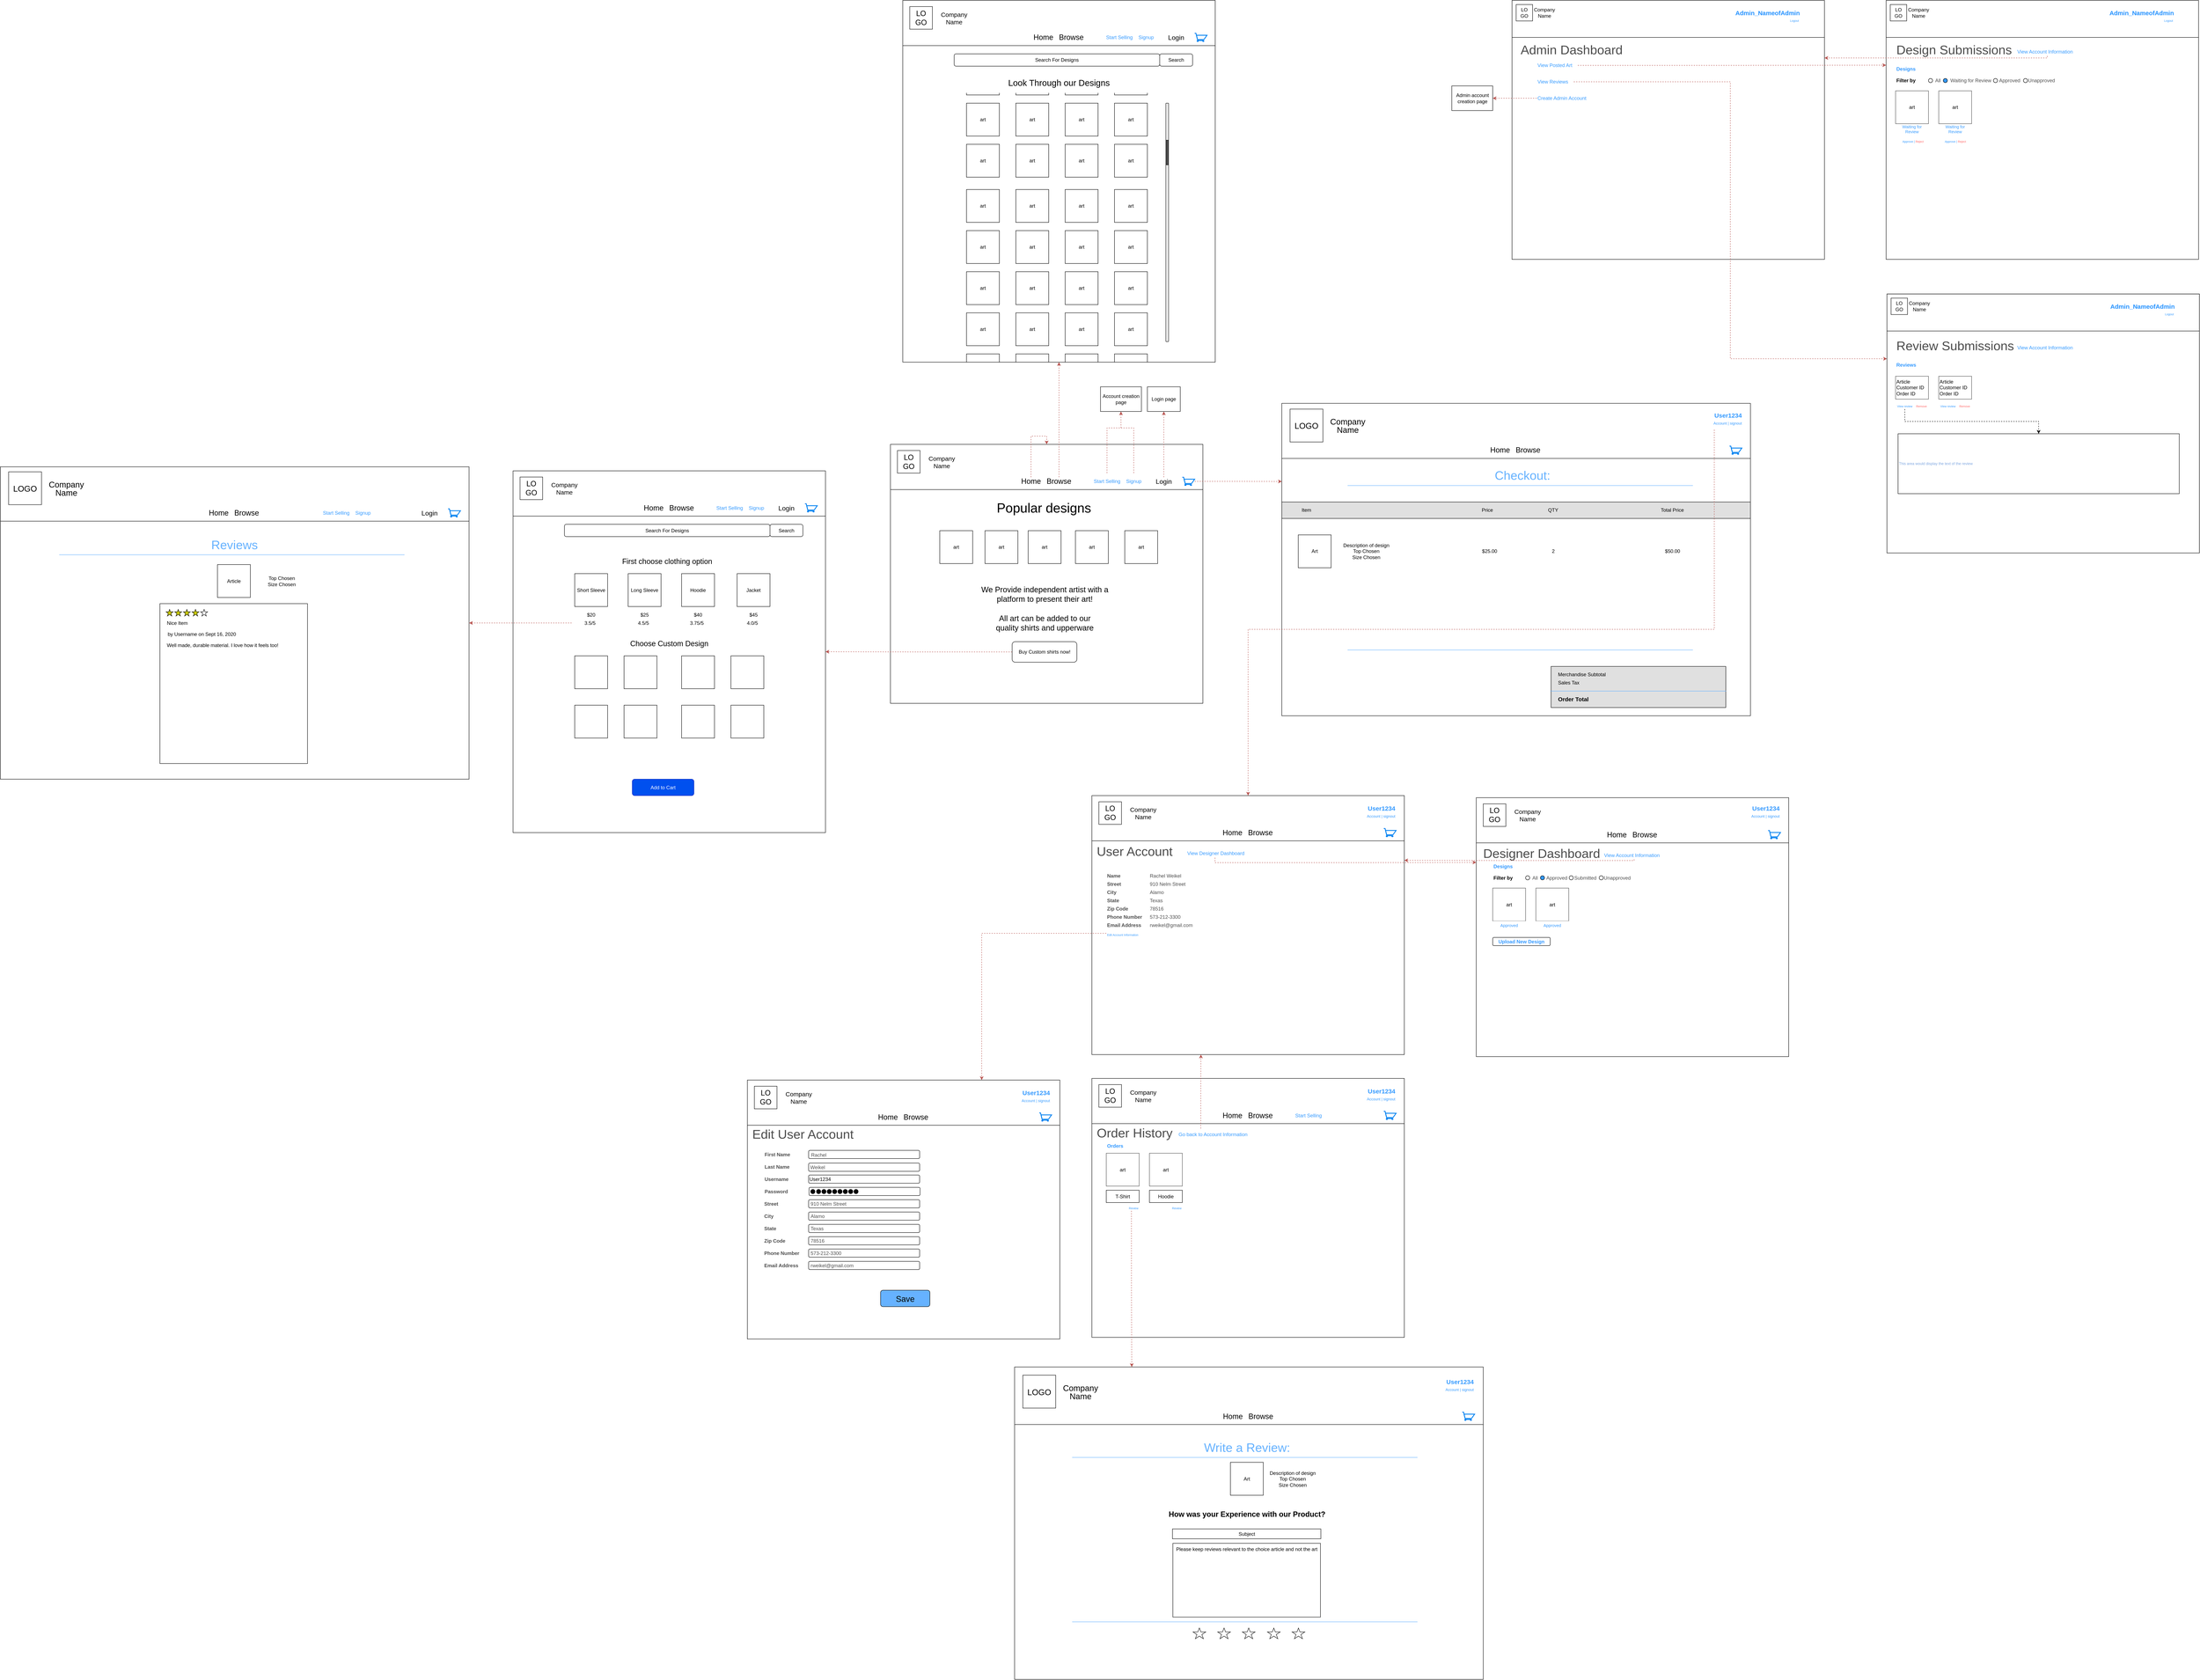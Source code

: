 <mxfile version="13.7.3" type="github">
  <diagram id="yMqxqqp1lVMMZ8iFN6uK" name="Page-1">
    <mxGraphModel dx="3122" dy="2991" grid="1" gridSize="10" guides="1" tooltips="1" connect="1" arrows="1" fold="1" page="1" pageScale="1" pageWidth="850" pageHeight="1100" math="0" shadow="0">
      <root>
        <mxCell id="0" />
        <mxCell id="1" parent="0" />
        <mxCell id="QZhExzyKwdBtSW_HFHdL-96" value="" style="rounded=0;whiteSpace=wrap;html=1;" parent="1" vertex="1">
          <mxGeometry x="1567" y="-939.75" width="1140" height="760" as="geometry" />
        </mxCell>
        <mxCell id="QZhExzyKwdBtSW_HFHdL-57" value="" style="rounded=0;whiteSpace=wrap;html=1;" parent="1" vertex="1">
          <mxGeometry x="-1550" y="-785.5" width="1140" height="760" as="geometry" />
        </mxCell>
        <mxCell id="96jOyPDqxTO6i5AxBm5p-1" value="" style="rounded=0;whiteSpace=wrap;html=1;" parent="1" vertex="1">
          <mxGeometry x="-303" y="-775.5" width="760" height="880" as="geometry" />
        </mxCell>
        <mxCell id="96jOyPDqxTO6i5AxBm5p-2" value="Search For Designs" style="rounded=1;whiteSpace=wrap;html=1;align=center;" parent="1" vertex="1">
          <mxGeometry x="-178" y="-645.5" width="500" height="30" as="geometry" />
        </mxCell>
        <mxCell id="96jOyPDqxTO6i5AxBm5p-3" value="Search" style="rounded=1;whiteSpace=wrap;html=1;" parent="1" vertex="1">
          <mxGeometry x="322" y="-645.5" width="80" height="30" as="geometry" />
        </mxCell>
        <mxCell id="96jOyPDqxTO6i5AxBm5p-4" value="Long Sleeve" style="whiteSpace=wrap;html=1;aspect=fixed;" parent="1" vertex="1">
          <mxGeometry x="-23" y="-525.5" width="80" height="80" as="geometry" />
        </mxCell>
        <mxCell id="96jOyPDqxTO6i5AxBm5p-5" value="Short Sleeve" style="whiteSpace=wrap;html=1;aspect=fixed;" parent="1" vertex="1">
          <mxGeometry x="-153" y="-525.5" width="80" height="80" as="geometry" />
        </mxCell>
        <mxCell id="96jOyPDqxTO6i5AxBm5p-6" value="Hoodie" style="whiteSpace=wrap;html=1;aspect=fixed;" parent="1" vertex="1">
          <mxGeometry x="107" y="-525.5" width="80" height="80" as="geometry" />
        </mxCell>
        <mxCell id="96jOyPDqxTO6i5AxBm5p-7" value="Jacket" style="whiteSpace=wrap;html=1;aspect=fixed;" parent="1" vertex="1">
          <mxGeometry x="242" y="-525.5" width="80" height="80" as="geometry" />
        </mxCell>
        <mxCell id="96jOyPDqxTO6i5AxBm5p-8" value="&lt;font style=&quot;font-size: 18px&quot;&gt;First choose clothing option&lt;/font&gt;" style="text;html=1;strokeColor=none;fillColor=none;align=center;verticalAlign=middle;whiteSpace=wrap;rounded=0;" parent="1" vertex="1">
          <mxGeometry x="-53" y="-565.5" width="250" height="20" as="geometry" />
        </mxCell>
        <mxCell id="96jOyPDqxTO6i5AxBm5p-9" value="&lt;font style=&quot;font-size: 18px&quot;&gt;Choose Custom Design&lt;/font&gt;" style="text;html=1;strokeColor=none;fillColor=none;align=center;verticalAlign=middle;whiteSpace=wrap;rounded=0;" parent="1" vertex="1">
          <mxGeometry x="-83" y="-375.5" width="320" height="40" as="geometry" />
        </mxCell>
        <mxCell id="96jOyPDqxTO6i5AxBm5p-10" value="" style="whiteSpace=wrap;html=1;aspect=fixed;" parent="1" vertex="1">
          <mxGeometry x="-153" y="-325.5" width="80" height="80" as="geometry" />
        </mxCell>
        <mxCell id="96jOyPDqxTO6i5AxBm5p-11" value="" style="whiteSpace=wrap;html=1;aspect=fixed;" parent="1" vertex="1">
          <mxGeometry x="-153" y="-205.5" width="80" height="80" as="geometry" />
        </mxCell>
        <mxCell id="96jOyPDqxTO6i5AxBm5p-12" value="" style="whiteSpace=wrap;html=1;aspect=fixed;" parent="1" vertex="1">
          <mxGeometry x="-33" y="-205.5" width="80" height="80" as="geometry" />
        </mxCell>
        <mxCell id="96jOyPDqxTO6i5AxBm5p-13" value="" style="whiteSpace=wrap;html=1;aspect=fixed;" parent="1" vertex="1">
          <mxGeometry x="107" y="-205.5" width="80" height="80" as="geometry" />
        </mxCell>
        <mxCell id="96jOyPDqxTO6i5AxBm5p-14" value="" style="whiteSpace=wrap;html=1;aspect=fixed;" parent="1" vertex="1">
          <mxGeometry x="227" y="-205.5" width="80" height="80" as="geometry" />
        </mxCell>
        <mxCell id="96jOyPDqxTO6i5AxBm5p-15" value="" style="whiteSpace=wrap;html=1;aspect=fixed;" parent="1" vertex="1">
          <mxGeometry x="-33" y="-325.5" width="80" height="80" as="geometry" />
        </mxCell>
        <mxCell id="96jOyPDqxTO6i5AxBm5p-16" value="" style="whiteSpace=wrap;html=1;aspect=fixed;" parent="1" vertex="1">
          <mxGeometry x="107" y="-325.5" width="80" height="80" as="geometry" />
        </mxCell>
        <mxCell id="96jOyPDqxTO6i5AxBm5p-17" value="" style="whiteSpace=wrap;html=1;aspect=fixed;" parent="1" vertex="1">
          <mxGeometry x="227" y="-325.5" width="80" height="80" as="geometry" />
        </mxCell>
        <mxCell id="96jOyPDqxTO6i5AxBm5p-18" value="Add to Cart" style="rounded=1;whiteSpace=wrap;html=1;fillColor=#0050ef;strokeColor=#001DBC;fontColor=#ffffff;" parent="1" vertex="1">
          <mxGeometry x="-13" y="-25.5" width="150" height="40" as="geometry" />
        </mxCell>
        <mxCell id="MwNFhGaou5lgzi1KwZia-116" style="edgeStyle=orthogonalEdgeStyle;rounded=0;orthogonalLoop=1;jettySize=auto;html=1;exitX=0;exitY=0.5;exitDx=0;exitDy=0;entryX=1;entryY=0.5;entryDx=0;entryDy=0;dashed=1;endArrow=classic;endFill=1;fillColor=#f8cecc;strokeColor=#b85450;" edge="1" parent="1" source="96jOyPDqxTO6i5AxBm5p-19" target="QZhExzyKwdBtSW_HFHdL-57">
          <mxGeometry relative="1" as="geometry" />
        </mxCell>
        <mxCell id="96jOyPDqxTO6i5AxBm5p-19" value="3.5/5&amp;nbsp;&amp;nbsp;" style="text;html=1;strokeColor=none;fillColor=none;align=center;verticalAlign=middle;whiteSpace=wrap;rounded=0;" parent="1" vertex="1">
          <mxGeometry x="-160.5" y="-415.5" width="95" height="20" as="geometry" />
        </mxCell>
        <mxCell id="96jOyPDqxTO6i5AxBm5p-20" value="$20" style="text;html=1;strokeColor=none;fillColor=none;align=center;verticalAlign=middle;whiteSpace=wrap;rounded=0;" parent="1" vertex="1">
          <mxGeometry x="-133" y="-435.5" width="40" height="20" as="geometry" />
        </mxCell>
        <mxCell id="96jOyPDqxTO6i5AxBm5p-21" value="$45" style="text;html=1;strokeColor=none;fillColor=none;align=center;verticalAlign=middle;whiteSpace=wrap;rounded=0;" parent="1" vertex="1">
          <mxGeometry x="262" y="-435.5" width="40" height="20" as="geometry" />
        </mxCell>
        <mxCell id="96jOyPDqxTO6i5AxBm5p-22" value="$40" style="text;html=1;strokeColor=none;fillColor=none;align=center;verticalAlign=middle;whiteSpace=wrap;rounded=0;" parent="1" vertex="1">
          <mxGeometry x="127" y="-435.5" width="40" height="20" as="geometry" />
        </mxCell>
        <mxCell id="96jOyPDqxTO6i5AxBm5p-23" value="$25" style="text;html=1;strokeColor=none;fillColor=none;align=center;verticalAlign=middle;whiteSpace=wrap;rounded=0;" parent="1" vertex="1">
          <mxGeometry x="-3" y="-435.5" width="40" height="20" as="geometry" />
        </mxCell>
        <mxCell id="96jOyPDqxTO6i5AxBm5p-24" value="4.0/5&amp;nbsp;&amp;nbsp;" style="text;html=1;strokeColor=none;fillColor=none;align=center;verticalAlign=middle;whiteSpace=wrap;rounded=0;" parent="1" vertex="1">
          <mxGeometry x="234.5" y="-415.5" width="95" height="20" as="geometry" />
        </mxCell>
        <mxCell id="96jOyPDqxTO6i5AxBm5p-25" value="3.75/5&amp;nbsp;&amp;nbsp;" style="text;html=1;strokeColor=none;fillColor=none;align=center;verticalAlign=middle;whiteSpace=wrap;rounded=0;" parent="1" vertex="1">
          <mxGeometry x="99.5" y="-415.5" width="95" height="20" as="geometry" />
        </mxCell>
        <mxCell id="96jOyPDqxTO6i5AxBm5p-26" value="4.5/5&amp;nbsp;&amp;nbsp;" style="text;html=1;strokeColor=none;fillColor=none;align=center;verticalAlign=middle;whiteSpace=wrap;rounded=0;" parent="1" vertex="1">
          <mxGeometry x="-30.5" y="-415.5" width="95" height="20" as="geometry" />
        </mxCell>
        <mxCell id="96jOyPDqxTO6i5AxBm5p-27" value="" style="rounded=0;whiteSpace=wrap;html=1;" parent="1" vertex="1">
          <mxGeometry x="-303" y="-775.5" width="760" height="110" as="geometry" />
        </mxCell>
        <mxCell id="96jOyPDqxTO6i5AxBm5p-28" value="&lt;font style=&quot;font-size: 15px&quot;&gt;Company&lt;br&gt;Name&lt;br&gt;&lt;/font&gt;" style="text;html=1;strokeColor=none;fillColor=none;align=center;verticalAlign=middle;whiteSpace=wrap;rounded=0;" parent="1" vertex="1">
          <mxGeometry x="-218" y="-743" width="80" height="20" as="geometry" />
        </mxCell>
        <mxCell id="96jOyPDqxTO6i5AxBm5p-29" value="" style="html=1;verticalLabelPosition=bottom;align=center;labelBackgroundColor=#ffffff;verticalAlign=top;strokeWidth=2;strokeColor=#0080F0;shadow=0;dashed=0;shape=mxgraph.ios7.icons.shopping_cart;" parent="1" vertex="1">
          <mxGeometry x="407" y="-695.5" width="30" height="20" as="geometry" />
        </mxCell>
        <mxCell id="96jOyPDqxTO6i5AxBm5p-30" value="&lt;font style=&quot;font-size: 16px&quot;&gt;Login&lt;/font&gt;" style="text;html=1;strokeColor=none;fillColor=none;align=center;verticalAlign=middle;whiteSpace=wrap;rounded=0;" parent="1" vertex="1">
          <mxGeometry x="337" y="-695.5" width="50" height="20" as="geometry" />
        </mxCell>
        <mxCell id="96jOyPDqxTO6i5AxBm5p-31" value="&lt;font style=&quot;font-size: 18px&quot;&gt;LO&lt;br&gt;GO&lt;/font&gt;" style="whiteSpace=wrap;html=1;aspect=fixed;" parent="1" vertex="1">
          <mxGeometry x="-286" y="-760.5" width="55" height="55" as="geometry" />
        </mxCell>
        <mxCell id="96jOyPDqxTO6i5AxBm5p-32" value="&lt;font style=&quot;font-size: 18px;&quot;&gt;Home&lt;/font&gt;" style="text;html=1;strokeColor=none;fillColor=none;align=center;verticalAlign=middle;whiteSpace=wrap;rounded=0;fontSize=18;" parent="1" vertex="1">
          <mxGeometry x="19" y="-695.5" width="40" height="20" as="geometry" />
        </mxCell>
        <mxCell id="96jOyPDqxTO6i5AxBm5p-33" value="Browse" style="text;html=1;strokeColor=none;fillColor=none;align=center;verticalAlign=middle;whiteSpace=wrap;rounded=0;fontSize=18;" parent="1" vertex="1">
          <mxGeometry x="87" y="-695.5" width="40" height="20" as="geometry" />
        </mxCell>
        <mxCell id="96jOyPDqxTO6i5AxBm5p-34" value="Start Selling" style="text;html=1;align=center;verticalAlign=middle;whiteSpace=wrap;rounded=0;fontColor=#3399FF;" parent="1" vertex="1">
          <mxGeometry x="187" y="-705.5" width="73.5" height="40" as="geometry" />
        </mxCell>
        <mxCell id="96jOyPDqxTO6i5AxBm5p-35" value="Signup" style="text;html=1;align=center;verticalAlign=middle;whiteSpace=wrap;rounded=0;fontColor=#3399FF;" parent="1" vertex="1">
          <mxGeometry x="267" y="-705.5" width="43.5" height="40" as="geometry" />
        </mxCell>
        <mxCell id="96jOyPDqxTO6i5AxBm5p-36" value="" style="rounded=0;whiteSpace=wrap;html=1;" parent="1" vertex="1">
          <mxGeometry x="645" y="-1920" width="760" height="880" as="geometry" />
        </mxCell>
        <mxCell id="96jOyPDqxTO6i5AxBm5p-37" value="Search For Designs" style="rounded=1;whiteSpace=wrap;html=1;align=center;" parent="1" vertex="1">
          <mxGeometry x="770" y="-1790" width="500" height="30" as="geometry" />
        </mxCell>
        <mxCell id="96jOyPDqxTO6i5AxBm5p-38" value="Search" style="rounded=1;whiteSpace=wrap;html=1;" parent="1" vertex="1">
          <mxGeometry x="1270" y="-1790" width="80" height="30" as="geometry" />
        </mxCell>
        <mxCell id="96jOyPDqxTO6i5AxBm5p-39" value="art" style="whiteSpace=wrap;html=1;aspect=fixed;" parent="1" vertex="1">
          <mxGeometry x="920" y="-1670" width="80" height="80" as="geometry" />
        </mxCell>
        <mxCell id="96jOyPDqxTO6i5AxBm5p-40" value="art" style="whiteSpace=wrap;html=1;aspect=fixed;" parent="1" vertex="1">
          <mxGeometry x="800" y="-1670" width="80" height="80" as="geometry" />
        </mxCell>
        <mxCell id="96jOyPDqxTO6i5AxBm5p-41" value="art" style="whiteSpace=wrap;html=1;aspect=fixed;" parent="1" vertex="1">
          <mxGeometry x="1040" y="-1670" width="80" height="80" as="geometry" />
        </mxCell>
        <mxCell id="96jOyPDqxTO6i5AxBm5p-42" value="art" style="whiteSpace=wrap;html=1;aspect=fixed;" parent="1" vertex="1">
          <mxGeometry x="1160" y="-1670" width="80" height="80" as="geometry" />
        </mxCell>
        <mxCell id="96jOyPDqxTO6i5AxBm5p-43" value="art" style="whiteSpace=wrap;html=1;aspect=fixed;" parent="1" vertex="1">
          <mxGeometry x="1160" y="-1570" width="80" height="80" as="geometry" />
        </mxCell>
        <mxCell id="96jOyPDqxTO6i5AxBm5p-44" value="art" style="whiteSpace=wrap;html=1;aspect=fixed;" parent="1" vertex="1">
          <mxGeometry x="1040" y="-1570" width="80" height="80" as="geometry" />
        </mxCell>
        <mxCell id="96jOyPDqxTO6i5AxBm5p-45" value="art" style="whiteSpace=wrap;html=1;aspect=fixed;" parent="1" vertex="1">
          <mxGeometry x="920" y="-1570" width="80" height="80" as="geometry" />
        </mxCell>
        <mxCell id="96jOyPDqxTO6i5AxBm5p-46" value="art" style="whiteSpace=wrap;html=1;aspect=fixed;" parent="1" vertex="1">
          <mxGeometry x="800" y="-1570" width="80" height="80" as="geometry" />
        </mxCell>
        <mxCell id="96jOyPDqxTO6i5AxBm5p-47" value="&lt;font style=&quot;font-size: 21px&quot;&gt;Look Through our Designs&lt;/font&gt;" style="text;html=1;strokeColor=none;fillColor=none;align=center;verticalAlign=middle;whiteSpace=wrap;rounded=0;" parent="1" vertex="1">
          <mxGeometry x="855" y="-1730" width="340" height="20" as="geometry" />
        </mxCell>
        <mxCell id="96jOyPDqxTO6i5AxBm5p-48" value="" style="rounded=0;whiteSpace=wrap;html=1;" parent="1" vertex="1">
          <mxGeometry x="645" y="-1920" width="760" height="110" as="geometry" />
        </mxCell>
        <mxCell id="96jOyPDqxTO6i5AxBm5p-49" value="&lt;font style=&quot;font-size: 15px&quot;&gt;Company&lt;br&gt;Name&lt;br&gt;&lt;/font&gt;" style="text;html=1;strokeColor=none;fillColor=none;align=center;verticalAlign=middle;whiteSpace=wrap;rounded=0;" parent="1" vertex="1">
          <mxGeometry x="730" y="-1887.5" width="80" height="20" as="geometry" />
        </mxCell>
        <mxCell id="96jOyPDqxTO6i5AxBm5p-50" value="" style="html=1;verticalLabelPosition=bottom;align=center;labelBackgroundColor=#ffffff;verticalAlign=top;strokeWidth=2;strokeColor=#0080F0;shadow=0;dashed=0;shape=mxgraph.ios7.icons.shopping_cart;" parent="1" vertex="1">
          <mxGeometry x="1355" y="-1840" width="30" height="20" as="geometry" />
        </mxCell>
        <mxCell id="96jOyPDqxTO6i5AxBm5p-51" value="&lt;font style=&quot;font-size: 16px&quot;&gt;Login&lt;/font&gt;" style="text;html=1;strokeColor=none;fillColor=none;align=center;verticalAlign=middle;whiteSpace=wrap;rounded=0;" parent="1" vertex="1">
          <mxGeometry x="1285" y="-1840" width="50" height="20" as="geometry" />
        </mxCell>
        <mxCell id="96jOyPDqxTO6i5AxBm5p-52" value="&lt;font style=&quot;font-size: 18px&quot;&gt;LO&lt;br&gt;GO&lt;/font&gt;" style="whiteSpace=wrap;html=1;aspect=fixed;" parent="1" vertex="1">
          <mxGeometry x="662" y="-1905" width="55" height="55" as="geometry" />
        </mxCell>
        <mxCell id="96jOyPDqxTO6i5AxBm5p-53" value="&lt;font style=&quot;font-size: 18px;&quot;&gt;Home&lt;/font&gt;" style="text;html=1;strokeColor=none;fillColor=none;align=center;verticalAlign=middle;whiteSpace=wrap;rounded=0;fontSize=18;" parent="1" vertex="1">
          <mxGeometry x="967" y="-1840" width="40" height="20" as="geometry" />
        </mxCell>
        <mxCell id="96jOyPDqxTO6i5AxBm5p-54" value="Browse" style="text;html=1;strokeColor=none;fillColor=none;align=center;verticalAlign=middle;whiteSpace=wrap;rounded=0;fontSize=18;" parent="1" vertex="1">
          <mxGeometry x="1035" y="-1840" width="40" height="20" as="geometry" />
        </mxCell>
        <mxCell id="96jOyPDqxTO6i5AxBm5p-55" value="Start Selling" style="text;html=1;align=center;verticalAlign=middle;whiteSpace=wrap;rounded=0;fontColor=#3399FF;" parent="1" vertex="1">
          <mxGeometry x="1135" y="-1850" width="73.5" height="40" as="geometry" />
        </mxCell>
        <mxCell id="96jOyPDqxTO6i5AxBm5p-56" value="Signup" style="text;html=1;align=center;verticalAlign=middle;whiteSpace=wrap;rounded=0;fontColor=#3399FF;" parent="1" vertex="1">
          <mxGeometry x="1215" y="-1850" width="43.5" height="40" as="geometry" />
        </mxCell>
        <mxCell id="96jOyPDqxTO6i5AxBm5p-57" value="art" style="whiteSpace=wrap;html=1;aspect=fixed;" parent="1" vertex="1">
          <mxGeometry x="920" y="-1460" width="80" height="80" as="geometry" />
        </mxCell>
        <mxCell id="96jOyPDqxTO6i5AxBm5p-58" value="art" style="whiteSpace=wrap;html=1;aspect=fixed;" parent="1" vertex="1">
          <mxGeometry x="800" y="-1460" width="80" height="80" as="geometry" />
        </mxCell>
        <mxCell id="96jOyPDqxTO6i5AxBm5p-59" value="art" style="whiteSpace=wrap;html=1;aspect=fixed;" parent="1" vertex="1">
          <mxGeometry x="1040" y="-1460" width="80" height="80" as="geometry" />
        </mxCell>
        <mxCell id="96jOyPDqxTO6i5AxBm5p-60" value="art" style="whiteSpace=wrap;html=1;aspect=fixed;" parent="1" vertex="1">
          <mxGeometry x="1160" y="-1460" width="80" height="80" as="geometry" />
        </mxCell>
        <mxCell id="96jOyPDqxTO6i5AxBm5p-61" value="art" style="whiteSpace=wrap;html=1;aspect=fixed;" parent="1" vertex="1">
          <mxGeometry x="1160" y="-1360" width="80" height="80" as="geometry" />
        </mxCell>
        <mxCell id="96jOyPDqxTO6i5AxBm5p-62" value="art" style="whiteSpace=wrap;html=1;aspect=fixed;" parent="1" vertex="1">
          <mxGeometry x="1040" y="-1360" width="80" height="80" as="geometry" />
        </mxCell>
        <mxCell id="96jOyPDqxTO6i5AxBm5p-63" value="art" style="whiteSpace=wrap;html=1;aspect=fixed;" parent="1" vertex="1">
          <mxGeometry x="920" y="-1360" width="80" height="80" as="geometry" />
        </mxCell>
        <mxCell id="96jOyPDqxTO6i5AxBm5p-64" value="art" style="whiteSpace=wrap;html=1;aspect=fixed;" parent="1" vertex="1">
          <mxGeometry x="800" y="-1360" width="80" height="80" as="geometry" />
        </mxCell>
        <mxCell id="96jOyPDqxTO6i5AxBm5p-65" value="art" style="whiteSpace=wrap;html=1;aspect=fixed;" parent="1" vertex="1">
          <mxGeometry x="920" y="-1260" width="80" height="80" as="geometry" />
        </mxCell>
        <mxCell id="96jOyPDqxTO6i5AxBm5p-66" value="art" style="whiteSpace=wrap;html=1;aspect=fixed;" parent="1" vertex="1">
          <mxGeometry x="800" y="-1260" width="80" height="80" as="geometry" />
        </mxCell>
        <mxCell id="96jOyPDqxTO6i5AxBm5p-67" value="art" style="whiteSpace=wrap;html=1;aspect=fixed;" parent="1" vertex="1">
          <mxGeometry x="1040" y="-1260" width="80" height="80" as="geometry" />
        </mxCell>
        <mxCell id="96jOyPDqxTO6i5AxBm5p-68" value="art" style="whiteSpace=wrap;html=1;aspect=fixed;" parent="1" vertex="1">
          <mxGeometry x="1160" y="-1260" width="80" height="80" as="geometry" />
        </mxCell>
        <mxCell id="96jOyPDqxTO6i5AxBm5p-69" value="art" style="whiteSpace=wrap;html=1;aspect=fixed;" parent="1" vertex="1">
          <mxGeometry x="1160" y="-1160" width="80" height="80" as="geometry" />
        </mxCell>
        <mxCell id="96jOyPDqxTO6i5AxBm5p-70" value="art" style="whiteSpace=wrap;html=1;aspect=fixed;" parent="1" vertex="1">
          <mxGeometry x="1040" y="-1160" width="80" height="80" as="geometry" />
        </mxCell>
        <mxCell id="96jOyPDqxTO6i5AxBm5p-71" value="art" style="whiteSpace=wrap;html=1;aspect=fixed;" parent="1" vertex="1">
          <mxGeometry x="920" y="-1160" width="80" height="80" as="geometry" />
        </mxCell>
        <mxCell id="96jOyPDqxTO6i5AxBm5p-72" value="art" style="whiteSpace=wrap;html=1;aspect=fixed;" parent="1" vertex="1">
          <mxGeometry x="800" y="-1160" width="80" height="80" as="geometry" />
        </mxCell>
        <mxCell id="96jOyPDqxTO6i5AxBm5p-73" value="" style="whiteSpace=wrap;html=1;" parent="1" vertex="1">
          <mxGeometry x="1160" y="-1060" width="80" height="20" as="geometry" />
        </mxCell>
        <mxCell id="96jOyPDqxTO6i5AxBm5p-74" value="" style="whiteSpace=wrap;html=1;" parent="1" vertex="1">
          <mxGeometry x="1040" y="-1060" width="80" height="20" as="geometry" />
        </mxCell>
        <mxCell id="96jOyPDqxTO6i5AxBm5p-75" value="" style="whiteSpace=wrap;html=1;" parent="1" vertex="1">
          <mxGeometry x="920" y="-1060" width="80" height="20" as="geometry" />
        </mxCell>
        <mxCell id="96jOyPDqxTO6i5AxBm5p-76" value="" style="whiteSpace=wrap;html=1;" parent="1" vertex="1">
          <mxGeometry x="800" y="-1060" width="80" height="20" as="geometry" />
        </mxCell>
        <mxCell id="96jOyPDqxTO6i5AxBm5p-77" value="" style="rounded=1;whiteSpace=wrap;html=1;" parent="1" vertex="1">
          <mxGeometry x="1285" y="-1670" width="6.5" height="580" as="geometry" />
        </mxCell>
        <mxCell id="96jOyPDqxTO6i5AxBm5p-78" value="" style="rounded=1;whiteSpace=wrap;html=1;fillColor=#4D4D4D;" parent="1" vertex="1">
          <mxGeometry x="1285" y="-1580" width="6.5" height="60" as="geometry" />
        </mxCell>
        <mxCell id="96jOyPDqxTO6i5AxBm5p-79" value="" style="whiteSpace=wrap;html=1;" parent="1" vertex="1">
          <mxGeometry x="920" y="-1700" width="80" height="10" as="geometry" />
        </mxCell>
        <mxCell id="96jOyPDqxTO6i5AxBm5p-80" value="" style="whiteSpace=wrap;html=1;" parent="1" vertex="1">
          <mxGeometry x="800" y="-1700" width="80" height="10" as="geometry" />
        </mxCell>
        <mxCell id="96jOyPDqxTO6i5AxBm5p-81" value="" style="whiteSpace=wrap;html=1;" parent="1" vertex="1">
          <mxGeometry x="1040" y="-1700" width="80" height="10" as="geometry" />
        </mxCell>
        <mxCell id="96jOyPDqxTO6i5AxBm5p-82" value="" style="whiteSpace=wrap;html=1;" parent="1" vertex="1">
          <mxGeometry x="1160" y="-1700" width="80" height="10" as="geometry" />
        </mxCell>
        <mxCell id="96jOyPDqxTO6i5AxBm5p-83" value="" style="whiteSpace=wrap;html=1;strokeColor=none;" parent="1" vertex="1">
          <mxGeometry x="755" y="-1705" width="583.5" height="10" as="geometry" />
        </mxCell>
        <mxCell id="96jOyPDqxTO6i5AxBm5p-84" value="" style="rounded=0;whiteSpace=wrap;html=1;" parent="1" vertex="1">
          <mxGeometry x="615" y="-840" width="760" height="630" as="geometry" />
        </mxCell>
        <mxCell id="96jOyPDqxTO6i5AxBm5p-85" value="" style="rounded=0;whiteSpace=wrap;html=1;" parent="1" vertex="1">
          <mxGeometry x="615" y="-840" width="760" height="110" as="geometry" />
        </mxCell>
        <mxCell id="96jOyPDqxTO6i5AxBm5p-86" value="&lt;font style=&quot;font-size: 15px&quot;&gt;Company&lt;br&gt;Name&lt;br&gt;&lt;/font&gt;" style="text;html=1;strokeColor=none;fillColor=none;align=center;verticalAlign=middle;whiteSpace=wrap;rounded=0;" parent="1" vertex="1">
          <mxGeometry x="700" y="-807.5" width="80" height="20" as="geometry" />
        </mxCell>
        <mxCell id="MwNFhGaou5lgzi1KwZia-64" style="edgeStyle=orthogonalEdgeStyle;rounded=0;orthogonalLoop=1;jettySize=auto;html=1;entryX=0;entryY=0.25;entryDx=0;entryDy=0;dashed=1;endArrow=classic;endFill=1;fillColor=#f8cecc;strokeColor=#b85450;" edge="1" parent="1" source="96jOyPDqxTO6i5AxBm5p-87" target="QZhExzyKwdBtSW_HFHdL-96">
          <mxGeometry relative="1" as="geometry" />
        </mxCell>
        <mxCell id="96jOyPDqxTO6i5AxBm5p-87" value="" style="html=1;verticalLabelPosition=bottom;align=center;labelBackgroundColor=#ffffff;verticalAlign=top;strokeWidth=2;strokeColor=#0080F0;shadow=0;dashed=0;shape=mxgraph.ios7.icons.shopping_cart;" parent="1" vertex="1">
          <mxGeometry x="1325" y="-760" width="30" height="20" as="geometry" />
        </mxCell>
        <mxCell id="96jOyPDqxTO6i5AxBm5p-88" value="&lt;font style=&quot;font-size: 32px&quot;&gt;Popular designs&lt;/font&gt;&amp;nbsp;" style="text;html=1;strokeColor=none;fillColor=none;align=center;verticalAlign=middle;whiteSpace=wrap;rounded=0;" parent="1" vertex="1">
          <mxGeometry x="745" y="-760" width="490" height="150" as="geometry" />
        </mxCell>
        <mxCell id="96jOyPDqxTO6i5AxBm5p-89" value="art" style="whiteSpace=wrap;html=1;aspect=fixed;" parent="1" vertex="1">
          <mxGeometry x="845" y="-630" width="80" height="80" as="geometry" />
        </mxCell>
        <mxCell id="96jOyPDqxTO6i5AxBm5p-90" value="art" style="whiteSpace=wrap;html=1;aspect=fixed;" parent="1" vertex="1">
          <mxGeometry x="735" y="-630" width="80" height="80" as="geometry" />
        </mxCell>
        <mxCell id="96jOyPDqxTO6i5AxBm5p-91" value="art" style="whiteSpace=wrap;html=1;aspect=fixed;" parent="1" vertex="1">
          <mxGeometry x="950" y="-630" width="80" height="80" as="geometry" />
        </mxCell>
        <mxCell id="96jOyPDqxTO6i5AxBm5p-92" value="art" style="whiteSpace=wrap;html=1;aspect=fixed;" parent="1" vertex="1">
          <mxGeometry x="1065" y="-630" width="80" height="80" as="geometry" />
        </mxCell>
        <mxCell id="96jOyPDqxTO6i5AxBm5p-93" value="art" style="whiteSpace=wrap;html=1;aspect=fixed;" parent="1" vertex="1">
          <mxGeometry x="1185" y="-630" width="80" height="80" as="geometry" />
        </mxCell>
        <mxCell id="96jOyPDqxTO6i5AxBm5p-175" style="edgeStyle=orthogonalEdgeStyle;rounded=0;orthogonalLoop=1;jettySize=auto;html=1;exitX=0;exitY=0.5;exitDx=0;exitDy=0;fontSize=18;fillColor=#f8cecc;strokeColor=#b85450;dashed=1;" parent="1" source="96jOyPDqxTO6i5AxBm5p-94" target="96jOyPDqxTO6i5AxBm5p-1" edge="1">
          <mxGeometry relative="1" as="geometry" />
        </mxCell>
        <mxCell id="96jOyPDqxTO6i5AxBm5p-94" value="Buy Custom shirts now!" style="rounded=1;whiteSpace=wrap;html=1;" parent="1" vertex="1">
          <mxGeometry x="911" y="-360" width="157.5" height="50" as="geometry" />
        </mxCell>
        <mxCell id="96jOyPDqxTO6i5AxBm5p-95" value="&lt;font style=&quot;font-size: 19px&quot;&gt;We Provide independent artist with a platform to present their art!&lt;/font&gt;" style="text;html=1;strokeColor=none;fillColor=none;align=center;verticalAlign=middle;whiteSpace=wrap;rounded=0;" parent="1" vertex="1">
          <mxGeometry x="833" y="-510" width="315" height="70" as="geometry" />
        </mxCell>
        <mxCell id="MwNFhGaou5lgzi1KwZia-60" style="edgeStyle=orthogonalEdgeStyle;rounded=0;orthogonalLoop=1;jettySize=auto;html=1;exitX=0.5;exitY=0;exitDx=0;exitDy=0;entryX=0.5;entryY=1;entryDx=0;entryDy=0;fillColor=#f8cecc;strokeColor=#b85450;dashed=1;" edge="1" parent="1" source="96jOyPDqxTO6i5AxBm5p-96" target="MwNFhGaou5lgzi1KwZia-59">
          <mxGeometry relative="1" as="geometry" />
        </mxCell>
        <mxCell id="96jOyPDqxTO6i5AxBm5p-96" value="&lt;font style=&quot;font-size: 16px&quot;&gt;Login&lt;/font&gt;" style="text;html=1;strokeColor=none;fillColor=none;align=center;verticalAlign=middle;whiteSpace=wrap;rounded=0;" parent="1" vertex="1">
          <mxGeometry x="1255" y="-760" width="50" height="20" as="geometry" />
        </mxCell>
        <mxCell id="96jOyPDqxTO6i5AxBm5p-97" value="&lt;font style=&quot;font-size: 19px&quot;&gt;All art can be added to our quality shirts and upperware&lt;/font&gt;" style="text;html=1;strokeColor=none;fillColor=none;align=center;verticalAlign=middle;whiteSpace=wrap;rounded=0;" parent="1" vertex="1">
          <mxGeometry x="867" y="-430" width="247" height="50" as="geometry" />
        </mxCell>
        <mxCell id="96jOyPDqxTO6i5AxBm5p-98" value="&lt;font style=&quot;font-size: 18px&quot;&gt;LO&lt;br&gt;GO&lt;/font&gt;" style="whiteSpace=wrap;html=1;aspect=fixed;" parent="1" vertex="1">
          <mxGeometry x="632" y="-825" width="55" height="55" as="geometry" />
        </mxCell>
        <mxCell id="96jOyPDqxTO6i5AxBm5p-177" style="edgeStyle=orthogonalEdgeStyle;rounded=0;orthogonalLoop=1;jettySize=auto;html=1;exitX=0.5;exitY=0;exitDx=0;exitDy=0;entryX=0.5;entryY=0;entryDx=0;entryDy=0;dashed=1;fontSize=18;fillColor=#f8cecc;strokeColor=#b85450;" parent="1" source="96jOyPDqxTO6i5AxBm5p-99" target="96jOyPDqxTO6i5AxBm5p-85" edge="1">
          <mxGeometry relative="1" as="geometry">
            <Array as="points">
              <mxPoint x="957" y="-860" />
              <mxPoint x="995" y="-860" />
            </Array>
          </mxGeometry>
        </mxCell>
        <mxCell id="96jOyPDqxTO6i5AxBm5p-99" value="&lt;font style=&quot;font-size: 18px;&quot;&gt;Home&lt;/font&gt;" style="text;html=1;strokeColor=none;fillColor=none;align=center;verticalAlign=middle;whiteSpace=wrap;rounded=0;fontSize=18;" parent="1" vertex="1">
          <mxGeometry x="937" y="-760" width="40" height="20" as="geometry" />
        </mxCell>
        <mxCell id="96jOyPDqxTO6i5AxBm5p-176" style="edgeStyle=orthogonalEdgeStyle;rounded=0;orthogonalLoop=1;jettySize=auto;html=1;exitX=0.5;exitY=0;exitDx=0;exitDy=0;entryX=0.5;entryY=1;entryDx=0;entryDy=0;dashed=1;fontSize=18;fillColor=#f8cecc;strokeColor=#b85450;" parent="1" source="96jOyPDqxTO6i5AxBm5p-100" target="96jOyPDqxTO6i5AxBm5p-36" edge="1">
          <mxGeometry relative="1" as="geometry" />
        </mxCell>
        <mxCell id="96jOyPDqxTO6i5AxBm5p-100" value="Browse" style="text;html=1;strokeColor=none;fillColor=none;align=center;verticalAlign=middle;whiteSpace=wrap;rounded=0;fontSize=18;" parent="1" vertex="1">
          <mxGeometry x="1005" y="-760" width="40" height="20" as="geometry" />
        </mxCell>
        <mxCell id="MwNFhGaou5lgzi1KwZia-62" style="edgeStyle=orthogonalEdgeStyle;rounded=0;orthogonalLoop=1;jettySize=auto;html=1;exitX=0.5;exitY=0;exitDx=0;exitDy=0;entryX=0.5;entryY=1;entryDx=0;entryDy=0;dashed=1;fillColor=#f8cecc;strokeColor=#b85450;" edge="1" parent="1" source="96jOyPDqxTO6i5AxBm5p-101" target="MwNFhGaou5lgzi1KwZia-61">
          <mxGeometry relative="1" as="geometry">
            <Array as="points">
              <mxPoint x="1142" y="-880" />
              <mxPoint x="1176" y="-880" />
            </Array>
          </mxGeometry>
        </mxCell>
        <mxCell id="96jOyPDqxTO6i5AxBm5p-101" value="Start Selling" style="text;html=1;align=center;verticalAlign=middle;whiteSpace=wrap;rounded=0;fontColor=#3399FF;" parent="1" vertex="1">
          <mxGeometry x="1105" y="-770" width="73.5" height="40" as="geometry" />
        </mxCell>
        <mxCell id="MwNFhGaou5lgzi1KwZia-63" style="edgeStyle=orthogonalEdgeStyle;rounded=0;orthogonalLoop=1;jettySize=auto;html=1;exitX=0.5;exitY=0;exitDx=0;exitDy=0;dashed=1;endArrow=none;endFill=0;fillColor=#f8cecc;strokeColor=#b85450;" edge="1" parent="1" source="96jOyPDqxTO6i5AxBm5p-102">
          <mxGeometry relative="1" as="geometry">
            <mxPoint x="1176" y="-880" as="targetPoint" />
            <Array as="points">
              <mxPoint x="1207" y="-880" />
            </Array>
          </mxGeometry>
        </mxCell>
        <mxCell id="96jOyPDqxTO6i5AxBm5p-102" value="Signup" style="text;html=1;align=center;verticalAlign=middle;whiteSpace=wrap;rounded=0;fontColor=#3399FF;" parent="1" vertex="1">
          <mxGeometry x="1185" y="-770" width="43.5" height="40" as="geometry" />
        </mxCell>
        <mxCell id="96jOyPDqxTO6i5AxBm5p-105" value="" style="rounded=0;whiteSpace=wrap;html=1;fontStyle=1;fontColor=#4D4D4D;align=center;" parent="1" vertex="1">
          <mxGeometry x="1105" y="14.5" width="760" height="630" as="geometry" />
        </mxCell>
        <mxCell id="96jOyPDqxTO6i5AxBm5p-111" value="Name" style="rounded=0;whiteSpace=wrap;html=1;align=left;strokeColor=none;fontStyle=1;fontColor=#4D4D4D;" parent="1" vertex="1">
          <mxGeometry x="1140" y="199.5" width="90" height="20" as="geometry" />
        </mxCell>
        <mxCell id="96jOyPDqxTO6i5AxBm5p-112" value="Street" style="rounded=0;whiteSpace=wrap;html=1;align=left;strokeColor=none;fontStyle=1;fontColor=#4D4D4D;" parent="1" vertex="1">
          <mxGeometry x="1140" y="219.5" width="90" height="20" as="geometry" />
        </mxCell>
        <mxCell id="96jOyPDqxTO6i5AxBm5p-113" value="State" style="rounded=0;whiteSpace=wrap;html=1;align=left;strokeColor=none;fontStyle=1;fontColor=#4D4D4D;" parent="1" vertex="1">
          <mxGeometry x="1140" y="259.5" width="90" height="20" as="geometry" />
        </mxCell>
        <mxCell id="96jOyPDqxTO6i5AxBm5p-114" value="Zip Code" style="rounded=0;whiteSpace=wrap;html=1;align=left;strokeColor=none;fontStyle=1;fontColor=#4D4D4D;" parent="1" vertex="1">
          <mxGeometry x="1140" y="279.5" width="90" height="20" as="geometry" />
        </mxCell>
        <mxCell id="96jOyPDqxTO6i5AxBm5p-115" value="Phone Number" style="rounded=0;whiteSpace=wrap;html=1;align=left;strokeColor=none;fontStyle=1;fontColor=#4D4D4D;" parent="1" vertex="1">
          <mxGeometry x="1140" y="299.5" width="90" height="20" as="geometry" />
        </mxCell>
        <mxCell id="96jOyPDqxTO6i5AxBm5p-116" value="Email Address" style="rounded=0;whiteSpace=wrap;html=1;align=left;strokeColor=none;fontStyle=1;fontColor=#4D4D4D;" parent="1" vertex="1">
          <mxGeometry x="1140" y="319.5" width="90" height="20" as="geometry" />
        </mxCell>
        <mxCell id="96jOyPDqxTO6i5AxBm5p-117" value="573-212-3300" style="rounded=0;whiteSpace=wrap;html=1;align=left;strokeColor=none;fontColor=#4D4D4D;" parent="1" vertex="1">
          <mxGeometry x="1244" y="299.5" width="420" height="20" as="geometry" />
        </mxCell>
        <mxCell id="96jOyPDqxTO6i5AxBm5p-118" value="78516" style="rounded=0;whiteSpace=wrap;html=1;align=left;strokeColor=none;fontColor=#4D4D4D;" parent="1" vertex="1">
          <mxGeometry x="1244" y="279.5" width="420" height="20" as="geometry" />
        </mxCell>
        <mxCell id="96jOyPDqxTO6i5AxBm5p-119" value="Rachel Weikel" style="rounded=0;whiteSpace=wrap;html=1;align=left;strokeColor=none;fontColor=#4D4D4D;" parent="1" vertex="1">
          <mxGeometry x="1244" y="199.5" width="420" height="20" as="geometry" />
        </mxCell>
        <mxCell id="96jOyPDqxTO6i5AxBm5p-120" value="910 Nelm Street" style="rounded=0;whiteSpace=wrap;html=1;align=left;strokeColor=none;fontColor=#4D4D4D;" parent="1" vertex="1">
          <mxGeometry x="1244" y="219.5" width="420" height="20" as="geometry" />
        </mxCell>
        <mxCell id="96jOyPDqxTO6i5AxBm5p-121" value="rweikel@gmail.com" style="rounded=0;whiteSpace=wrap;html=1;align=left;strokeColor=none;fontColor=#4D4D4D;" parent="1" vertex="1">
          <mxGeometry x="1244" y="319.5" width="420" height="20" as="geometry" />
        </mxCell>
        <mxCell id="96jOyPDqxTO6i5AxBm5p-122" value="Texas" style="rounded=0;whiteSpace=wrap;html=1;align=left;strokeColor=none;fontColor=#4D4D4D;" parent="1" vertex="1">
          <mxGeometry x="1244" y="259.5" width="420" height="20" as="geometry" />
        </mxCell>
        <mxCell id="MwNFhGaou5lgzi1KwZia-117" style="edgeStyle=orthogonalEdgeStyle;rounded=0;orthogonalLoop=1;jettySize=auto;html=1;exitX=0;exitY=0.5;exitDx=0;exitDy=0;entryX=0.75;entryY=0;entryDx=0;entryDy=0;dashed=1;endArrow=classic;endFill=1;fillColor=#f8cecc;strokeColor=#b85450;" edge="1" parent="1" source="96jOyPDqxTO6i5AxBm5p-123" target="MwNFhGaou5lgzi1KwZia-119">
          <mxGeometry relative="1" as="geometry">
            <mxPoint x="837" y="702.5" as="targetPoint" />
          </mxGeometry>
        </mxCell>
        <mxCell id="96jOyPDqxTO6i5AxBm5p-123" value="Edit Account Information" style="rounded=0;whiteSpace=wrap;html=1;align=left;strokeColor=none;fillColor=none;fontColor=#3399FF;fontSize=7;verticalAlign=bottom;" parent="1" vertex="1">
          <mxGeometry x="1140" y="339.5" width="100" height="20" as="geometry" />
        </mxCell>
        <mxCell id="96jOyPDqxTO6i5AxBm5p-124" value="User Account" style="text;html=1;strokeColor=none;fillColor=none;align=left;verticalAlign=middle;whiteSpace=wrap;rounded=0;fontSize=31;fontColor=#4D4D4D;" parent="1" vertex="1">
          <mxGeometry x="1115" y="139.5" width="340" height="20" as="geometry" />
        </mxCell>
        <mxCell id="96jOyPDqxTO6i5AxBm5p-126" value="City" style="rounded=0;whiteSpace=wrap;html=1;align=left;strokeColor=none;fontStyle=1;fontColor=#4D4D4D;" parent="1" vertex="1">
          <mxGeometry x="1140" y="239.5" width="90" height="20" as="geometry" />
        </mxCell>
        <mxCell id="96jOyPDqxTO6i5AxBm5p-127" value="Alamo" style="rounded=0;whiteSpace=wrap;html=1;align=left;strokeColor=none;fontColor=#4D4D4D;" parent="1" vertex="1">
          <mxGeometry x="1244" y="239.5" width="420" height="20" as="geometry" />
        </mxCell>
        <mxCell id="96jOyPDqxTO6i5AxBm5p-128" value="View Designer Dashboard" style="text;html=1;align=left;verticalAlign=middle;resizable=0;points=[];autosize=1;fontStyle=0;fontColor=#3399FF;" parent="1" vertex="1">
          <mxGeometry x="1335" y="144.5" width="150" height="20" as="geometry" />
        </mxCell>
        <mxCell id="96jOyPDqxTO6i5AxBm5p-129" value="" style="rounded=0;whiteSpace=wrap;html=1;fontStyle=1;fontColor=#4D4D4D;align=center;" parent="1" vertex="1">
          <mxGeometry x="2040" y="19.5" width="760" height="630" as="geometry" />
        </mxCell>
        <mxCell id="96jOyPDqxTO6i5AxBm5p-135" value="Designer Dashboard" style="text;html=1;strokeColor=none;fillColor=none;align=left;verticalAlign=middle;whiteSpace=wrap;rounded=0;fontSize=31;fontColor=#4D4D4D;" parent="1" vertex="1">
          <mxGeometry x="2055" y="144.5" width="340" height="20" as="geometry" />
        </mxCell>
        <mxCell id="MwNFhGaou5lgzi1KwZia-82" style="edgeStyle=orthogonalEdgeStyle;rounded=0;orthogonalLoop=1;jettySize=auto;html=1;entryX=1;entryY=0.25;entryDx=0;entryDy=0;dashed=1;endArrow=classic;endFill=1;fillColor=#f8cecc;strokeColor=#b85450;" edge="1" parent="1" source="96jOyPDqxTO6i5AxBm5p-137" target="96jOyPDqxTO6i5AxBm5p-105">
          <mxGeometry relative="1" as="geometry">
            <Array as="points">
              <mxPoint x="2424" y="172.5" />
              <mxPoint x="2107" y="172.5" />
            </Array>
          </mxGeometry>
        </mxCell>
        <mxCell id="96jOyPDqxTO6i5AxBm5p-137" value="View Account Information" style="text;html=1;align=left;verticalAlign=middle;resizable=0;points=[];autosize=1;fontStyle=0;fontColor=#3399FF;" parent="1" vertex="1">
          <mxGeometry x="2349" y="149.5" width="150" height="20" as="geometry" />
        </mxCell>
        <mxCell id="96jOyPDqxTO6i5AxBm5p-138" value="Designs" style="text;html=1;align=left;verticalAlign=middle;resizable=0;points=[];autosize=1;fontColor=#3399FF;fontStyle=1" parent="1" vertex="1">
          <mxGeometry x="2080" y="176.5" width="60" height="20" as="geometry" />
        </mxCell>
        <mxCell id="96jOyPDqxTO6i5AxBm5p-139" value="Upload New Design" style="rounded=1;whiteSpace=wrap;html=1;fillColor=none;fontSize=12;align=center;fontStyle=1;fontColor=#3399FF;" parent="1" vertex="1">
          <mxGeometry x="2080" y="359.5" width="140" height="20" as="geometry" />
        </mxCell>
        <mxCell id="96jOyPDqxTO6i5AxBm5p-140" value="All" style="rounded=1;whiteSpace=wrap;html=1;fillColor=none;fontSize=12;fontColor=#4D4D4D;align=center;strokeColor=none;" parent="1" vertex="1">
          <mxGeometry x="2170" y="204.5" width="26" height="20" as="geometry" />
        </mxCell>
        <mxCell id="96jOyPDqxTO6i5AxBm5p-141" value="Filter by" style="text;html=1;align=left;verticalAlign=middle;resizable=0;points=[];autosize=1;fontStyle=1" parent="1" vertex="1">
          <mxGeometry x="2080" y="204.5" width="60" height="20" as="geometry" />
        </mxCell>
        <mxCell id="96jOyPDqxTO6i5AxBm5p-142" value="art" style="whiteSpace=wrap;html=1;aspect=fixed;strokeColor=#4D4D4D;" parent="1" vertex="1">
          <mxGeometry x="2080" y="239.5" width="80" height="80" as="geometry" />
        </mxCell>
        <mxCell id="96jOyPDqxTO6i5AxBm5p-143" value="art" style="whiteSpace=wrap;html=1;aspect=fixed;strokeColor=#4D4D4D;" parent="1" vertex="1">
          <mxGeometry x="2185" y="239.5" width="80" height="80" as="geometry" />
        </mxCell>
        <mxCell id="96jOyPDqxTO6i5AxBm5p-144" value="Approved" style="whiteSpace=wrap;html=1;strokeColor=none;fontColor=#3399FF;align=center;fontSize=10;" parent="1" vertex="1">
          <mxGeometry x="2080" y="319.5" width="80" height="20" as="geometry" />
        </mxCell>
        <mxCell id="96jOyPDqxTO6i5AxBm5p-145" value="Approved" style="whiteSpace=wrap;html=1;strokeColor=none;fontColor=#3399FF;align=center;fontSize=10;" parent="1" vertex="1">
          <mxGeometry x="2185" y="319.5" width="80" height="20" as="geometry" />
        </mxCell>
        <mxCell id="96jOyPDqxTO6i5AxBm5p-146" value="art" style="whiteSpace=wrap;html=1;aspect=fixed;strokeColor=#4D4D4D;" parent="1" vertex="1">
          <mxGeometry x="2185" y="239.5" width="80" height="80" as="geometry" />
        </mxCell>
        <mxCell id="96jOyPDqxTO6i5AxBm5p-147" value="Approved" style="whiteSpace=wrap;html=1;strokeColor=none;fontColor=#3399FF;align=center;fontSize=10;" parent="1" vertex="1">
          <mxGeometry x="2185" y="319.5" width="80" height="20" as="geometry" />
        </mxCell>
        <mxCell id="96jOyPDqxTO6i5AxBm5p-148" value="" style="ellipse;whiteSpace=wrap;html=1;aspect=fixed;fontSize=12;fontColor=#3399FF;" parent="1" vertex="1">
          <mxGeometry x="2160" y="209.5" width="10" height="10" as="geometry" />
        </mxCell>
        <mxCell id="96jOyPDqxTO6i5AxBm5p-149" value="Approved" style="rounded=1;whiteSpace=wrap;html=1;fillColor=none;fontSize=12;fontColor=#4D4D4D;align=center;strokeColor=none;" parent="1" vertex="1">
          <mxGeometry x="2206" y="204.5" width="60" height="20" as="geometry" />
        </mxCell>
        <mxCell id="96jOyPDqxTO6i5AxBm5p-150" value="" style="ellipse;whiteSpace=wrap;html=1;aspect=fixed;fontSize=12;fontColor=#3399FF;fillColor=#3399FF;" parent="1" vertex="1">
          <mxGeometry x="2196" y="209.5" width="10" height="10" as="geometry" />
        </mxCell>
        <mxCell id="96jOyPDqxTO6i5AxBm5p-151" value="Submitted" style="rounded=1;whiteSpace=wrap;html=1;fillColor=none;fontSize=12;fontColor=#4D4D4D;align=center;strokeColor=none;" parent="1" vertex="1">
          <mxGeometry x="2276" y="204.5" width="59" height="20" as="geometry" />
        </mxCell>
        <mxCell id="96jOyPDqxTO6i5AxBm5p-152" value="" style="ellipse;whiteSpace=wrap;html=1;aspect=fixed;fontSize=12;fontColor=#3399FF;" parent="1" vertex="1">
          <mxGeometry x="2266" y="209.5" width="10" height="10" as="geometry" />
        </mxCell>
        <mxCell id="96jOyPDqxTO6i5AxBm5p-153" value="Unapproved" style="rounded=1;whiteSpace=wrap;html=1;fillColor=none;fontSize=12;fontColor=#4D4D4D;align=center;strokeColor=none;" parent="1" vertex="1">
          <mxGeometry x="2349" y="204.5" width="68" height="20" as="geometry" />
        </mxCell>
        <mxCell id="96jOyPDqxTO6i5AxBm5p-154" value="" style="ellipse;whiteSpace=wrap;html=1;aspect=fixed;fontSize=12;fontColor=#3399FF;" parent="1" vertex="1">
          <mxGeometry x="2339" y="209.5" width="10" height="10" as="geometry" />
        </mxCell>
        <mxCell id="96jOyPDqxTO6i5AxBm5p-157" value="" style="rounded=0;whiteSpace=wrap;html=1;" parent="1" vertex="1">
          <mxGeometry x="1105" y="14.5" width="760" height="110" as="geometry" />
        </mxCell>
        <mxCell id="96jOyPDqxTO6i5AxBm5p-158" value="&lt;font style=&quot;font-size: 15px&quot;&gt;Company&lt;br&gt;Name&lt;br&gt;&lt;/font&gt;" style="text;html=1;strokeColor=none;fillColor=none;align=center;verticalAlign=middle;whiteSpace=wrap;rounded=0;" parent="1" vertex="1">
          <mxGeometry x="1190" y="47" width="80" height="20" as="geometry" />
        </mxCell>
        <mxCell id="96jOyPDqxTO6i5AxBm5p-159" value="" style="html=1;verticalLabelPosition=bottom;align=center;labelBackgroundColor=#ffffff;verticalAlign=top;strokeWidth=2;strokeColor=#0080F0;shadow=0;dashed=0;shape=mxgraph.ios7.icons.shopping_cart;" parent="1" vertex="1">
          <mxGeometry x="1815" y="94.5" width="30" height="20" as="geometry" />
        </mxCell>
        <mxCell id="96jOyPDqxTO6i5AxBm5p-161" value="&lt;font style=&quot;font-size: 18px&quot;&gt;LO&lt;br&gt;GO&lt;/font&gt;" style="whiteSpace=wrap;html=1;aspect=fixed;" parent="1" vertex="1">
          <mxGeometry x="1122" y="29.5" width="55" height="55" as="geometry" />
        </mxCell>
        <mxCell id="96jOyPDqxTO6i5AxBm5p-162" value="&lt;font style=&quot;font-size: 18px;&quot;&gt;Home&lt;/font&gt;" style="text;html=1;strokeColor=none;fillColor=none;align=center;verticalAlign=middle;whiteSpace=wrap;rounded=0;fontSize=18;" parent="1" vertex="1">
          <mxGeometry x="1427" y="94.5" width="40" height="20" as="geometry" />
        </mxCell>
        <mxCell id="96jOyPDqxTO6i5AxBm5p-163" value="Browse" style="text;html=1;strokeColor=none;fillColor=none;align=center;verticalAlign=middle;whiteSpace=wrap;rounded=0;fontSize=18;" parent="1" vertex="1">
          <mxGeometry x="1495" y="94.5" width="40" height="20" as="geometry" />
        </mxCell>
        <mxCell id="96jOyPDqxTO6i5AxBm5p-166" value="" style="rounded=0;whiteSpace=wrap;html=1;" parent="1" vertex="1">
          <mxGeometry x="2040" y="19.5" width="760" height="110" as="geometry" />
        </mxCell>
        <mxCell id="96jOyPDqxTO6i5AxBm5p-167" value="&lt;font style=&quot;font-size: 15px&quot;&gt;Company&lt;br&gt;Name&lt;br&gt;&lt;/font&gt;" style="text;html=1;strokeColor=none;fillColor=none;align=center;verticalAlign=middle;whiteSpace=wrap;rounded=0;" parent="1" vertex="1">
          <mxGeometry x="2125" y="52" width="80" height="20" as="geometry" />
        </mxCell>
        <mxCell id="96jOyPDqxTO6i5AxBm5p-168" value="" style="html=1;verticalLabelPosition=bottom;align=center;labelBackgroundColor=#ffffff;verticalAlign=top;strokeWidth=2;strokeColor=#0080F0;shadow=0;dashed=0;shape=mxgraph.ios7.icons.shopping_cart;" parent="1" vertex="1">
          <mxGeometry x="2750" y="99.5" width="30" height="20" as="geometry" />
        </mxCell>
        <mxCell id="96jOyPDqxTO6i5AxBm5p-170" value="&lt;font style=&quot;font-size: 18px&quot;&gt;LO&lt;br&gt;GO&lt;/font&gt;" style="whiteSpace=wrap;html=1;aspect=fixed;" parent="1" vertex="1">
          <mxGeometry x="2057" y="34.5" width="55" height="55" as="geometry" />
        </mxCell>
        <mxCell id="96jOyPDqxTO6i5AxBm5p-171" value="&lt;font style=&quot;font-size: 18px;&quot;&gt;Home&lt;/font&gt;" style="text;html=1;strokeColor=none;fillColor=none;align=center;verticalAlign=middle;whiteSpace=wrap;rounded=0;fontSize=18;" parent="1" vertex="1">
          <mxGeometry x="2362" y="99.5" width="40" height="20" as="geometry" />
        </mxCell>
        <mxCell id="96jOyPDqxTO6i5AxBm5p-172" value="Browse" style="text;html=1;strokeColor=none;fillColor=none;align=center;verticalAlign=middle;whiteSpace=wrap;rounded=0;fontSize=18;" parent="1" vertex="1">
          <mxGeometry x="2430" y="99.5" width="40" height="20" as="geometry" />
        </mxCell>
        <mxCell id="96jOyPDqxTO6i5AxBm5p-178" style="edgeStyle=orthogonalEdgeStyle;rounded=0;orthogonalLoop=1;jettySize=auto;html=1;dashed=1;fontSize=18;fillColor=#f8cecc;strokeColor=#b85450;entryX=0;entryY=0.25;entryDx=0;entryDy=0;exitX=0.464;exitY=1.043;exitDx=0;exitDy=0;exitPerimeter=0;" parent="1" source="96jOyPDqxTO6i5AxBm5p-128" target="96jOyPDqxTO6i5AxBm5p-129" edge="1">
          <mxGeometry relative="1" as="geometry">
            <mxPoint x="2035" y="381.5" as="targetPoint" />
            <Array as="points">
              <mxPoint x="1405" y="177.5" />
              <mxPoint x="1763" y="177.5" />
            </Array>
          </mxGeometry>
        </mxCell>
        <mxCell id="QZhExzyKwdBtSW_HFHdL-7" value="" style="rounded=0;whiteSpace=wrap;html=1;" parent="1" vertex="1">
          <mxGeometry x="917" y="1404.5" width="1140" height="760" as="geometry" />
        </mxCell>
        <mxCell id="QZhExzyKwdBtSW_HFHdL-8" value="" style="endArrow=none;html=1;endSize=0;startSize=0;rounded=0;strokeWidth=1;" parent="1" edge="1">
          <mxGeometry width="50" height="50" relative="1" as="geometry">
            <mxPoint x="917" y="1544.5" as="sourcePoint" />
            <mxPoint x="2057" y="1544.5" as="targetPoint" />
          </mxGeometry>
        </mxCell>
        <mxCell id="QZhExzyKwdBtSW_HFHdL-9" value="&lt;div&gt;&lt;span&gt;&lt;font style=&quot;font-size: 20px&quot;&gt;LOGO&lt;/font&gt;&lt;/span&gt;&lt;/div&gt;" style="whiteSpace=wrap;html=1;aspect=fixed;align=center;" parent="1" vertex="1">
          <mxGeometry x="937" y="1424.5" width="80" height="80" as="geometry" />
        </mxCell>
        <mxCell id="QZhExzyKwdBtSW_HFHdL-10" value="&lt;font style=&quot;font-size: 20px&quot;&gt;Company&lt;/font&gt;" style="text;html=1;align=center;verticalAlign=middle;resizable=0;points=[];autosize=1;" parent="1" vertex="1">
          <mxGeometry x="1027" y="1444.5" width="100" height="20" as="geometry" />
        </mxCell>
        <mxCell id="QZhExzyKwdBtSW_HFHdL-11" value="&lt;font style=&quot;font-size: 20px&quot;&gt;Name&lt;/font&gt;" style="text;html=1;align=center;verticalAlign=middle;resizable=0;points=[];autosize=1;" parent="1" vertex="1">
          <mxGeometry x="1042" y="1464.5" width="70" height="20" as="geometry" />
        </mxCell>
        <mxCell id="QZhExzyKwdBtSW_HFHdL-12" value="&lt;font style=&quot;font-size: 30px&quot; color=&quot;#66b2ff&quot;&gt;Write a Review:&lt;/font&gt;" style="text;html=1;align=center;verticalAlign=middle;resizable=0;points=[];autosize=1;" parent="1" vertex="1">
          <mxGeometry x="1372" y="1587.5" width="220" height="24" as="geometry" />
        </mxCell>
        <mxCell id="QZhExzyKwdBtSW_HFHdL-13" value="" style="endArrow=none;html=1;strokeWidth=1;strokeColor=#66B2FF;" parent="1" edge="1">
          <mxGeometry width="50" height="50" relative="1" as="geometry">
            <mxPoint x="1057" y="1624.5" as="sourcePoint" />
            <mxPoint x="1897" y="1624.5" as="targetPoint" />
            <Array as="points" />
          </mxGeometry>
        </mxCell>
        <mxCell id="QZhExzyKwdBtSW_HFHdL-14" style="edgeStyle=orthogonalEdgeStyle;rounded=0;orthogonalLoop=1;jettySize=auto;html=1;exitX=0.5;exitY=1;exitDx=0;exitDy=0;startSize=0;endSize=0;strokeColor=#66B2FF;strokeWidth=1;" parent="1" edge="1">
          <mxGeometry relative="1" as="geometry">
            <mxPoint x="1397" y="1694.5" as="sourcePoint" />
            <mxPoint x="1397" y="1694.5" as="targetPoint" />
          </mxGeometry>
        </mxCell>
        <mxCell id="QZhExzyKwdBtSW_HFHdL-15" value="" style="endArrow=none;html=1;strokeColor=#66B2FF;strokeWidth=1;" parent="1" edge="1">
          <mxGeometry width="50" height="50" relative="1" as="geometry">
            <mxPoint x="1057" y="2024.5" as="sourcePoint" />
            <mxPoint x="1897" y="2024.5" as="targetPoint" />
          </mxGeometry>
        </mxCell>
        <mxCell id="QZhExzyKwdBtSW_HFHdL-16" value="Art" style="whiteSpace=wrap;html=1;aspect=fixed;align=center;fillColor=none;" parent="1" vertex="1">
          <mxGeometry x="1442" y="1636.5" width="80" height="80" as="geometry" />
        </mxCell>
        <mxCell id="QZhExzyKwdBtSW_HFHdL-17" value="Description of design&lt;br&gt;Top Chosen&lt;br&gt;Size Chosen" style="text;html=1;align=center;verticalAlign=middle;resizable=0;points=[];autosize=1;" parent="1" vertex="1">
          <mxGeometry x="1528" y="1651.5" width="130" height="50" as="geometry" />
        </mxCell>
        <mxCell id="QZhExzyKwdBtSW_HFHdL-18" value="" style="rounded=0;whiteSpace=wrap;html=1;align=center;" parent="1" vertex="1">
          <mxGeometry x="1302" y="1833.5" width="359" height="179.5" as="geometry" />
        </mxCell>
        <mxCell id="QZhExzyKwdBtSW_HFHdL-19" value="Please keep reviews relevant to the choice article and not the art" style="text;html=1;strokeColor=none;fillColor=none;align=left;verticalAlign=middle;whiteSpace=wrap;rounded=0;" parent="1" vertex="1">
          <mxGeometry x="1308" y="1837.5" width="347" height="20" as="geometry" />
        </mxCell>
        <mxCell id="QZhExzyKwdBtSW_HFHdL-20" value="&lt;font style=&quot;font-size: 18px&quot;&gt;&lt;b&gt;How was your Experience with our Product?&lt;/b&gt;&lt;/font&gt;" style="text;html=1;align=center;verticalAlign=middle;resizable=0;points=[];autosize=1;" parent="1" vertex="1">
          <mxGeometry x="1286" y="1752.5" width="391" height="20" as="geometry" />
        </mxCell>
        <mxCell id="QZhExzyKwdBtSW_HFHdL-21" value="" style="verticalLabelPosition=bottom;verticalAlign=top;html=1;shape=mxgraph.basic.star" parent="1" vertex="1">
          <mxGeometry x="1351" y="2039.5" width="31" height="26" as="geometry" />
        </mxCell>
        <mxCell id="QZhExzyKwdBtSW_HFHdL-22" value="" style="verticalLabelPosition=bottom;verticalAlign=top;html=1;shape=mxgraph.basic.star" parent="1" vertex="1">
          <mxGeometry x="1411" y="2039.5" width="31" height="26" as="geometry" />
        </mxCell>
        <mxCell id="QZhExzyKwdBtSW_HFHdL-23" value="" style="verticalLabelPosition=bottom;verticalAlign=top;html=1;shape=mxgraph.basic.star" parent="1" vertex="1">
          <mxGeometry x="1471" y="2039.5" width="31" height="26" as="geometry" />
        </mxCell>
        <mxCell id="QZhExzyKwdBtSW_HFHdL-24" value="" style="verticalLabelPosition=bottom;verticalAlign=top;html=1;shape=mxgraph.basic.star" parent="1" vertex="1">
          <mxGeometry x="1532" y="2039.5" width="31" height="26" as="geometry" />
        </mxCell>
        <mxCell id="QZhExzyKwdBtSW_HFHdL-25" value="" style="verticalLabelPosition=bottom;verticalAlign=top;html=1;shape=mxgraph.basic.star" parent="1" vertex="1">
          <mxGeometry x="1592" y="2039.5" width="31" height="26" as="geometry" />
        </mxCell>
        <mxCell id="QZhExzyKwdBtSW_HFHdL-26" value="" style="verticalLabelPosition=bottom;verticalAlign=top;html=1;shape=mxgraph.basic.rect;fillColor2=none;strokeWidth=1;size=20;indent=5;" parent="1" vertex="1">
          <mxGeometry x="1301" y="1798.5" width="361" height="24" as="geometry" />
        </mxCell>
        <mxCell id="QZhExzyKwdBtSW_HFHdL-27" value="Subject" style="text;html=1;strokeColor=none;fillColor=none;align=center;verticalAlign=middle;whiteSpace=wrap;rounded=0;" parent="1" vertex="1">
          <mxGeometry x="1462" y="1800.5" width="40" height="20" as="geometry" />
        </mxCell>
        <mxCell id="QZhExzyKwdBtSW_HFHdL-28" value="" style="html=1;verticalLabelPosition=bottom;align=center;labelBackgroundColor=#ffffff;verticalAlign=top;strokeWidth=2;strokeColor=#0080F0;shadow=0;dashed=0;shape=mxgraph.ios7.icons.shopping_cart;" parent="1" vertex="1">
          <mxGeometry x="2006" y="1514.5" width="30" height="20" as="geometry" />
        </mxCell>
        <mxCell id="QZhExzyKwdBtSW_HFHdL-30" value="&lt;font style=&quot;font-size: 18px;&quot;&gt;Home&lt;/font&gt;" style="text;html=1;strokeColor=none;fillColor=none;align=center;verticalAlign=middle;whiteSpace=wrap;rounded=0;fontSize=18;" parent="1" vertex="1">
          <mxGeometry x="1428" y="1514.5" width="40" height="20" as="geometry" />
        </mxCell>
        <mxCell id="QZhExzyKwdBtSW_HFHdL-31" value="Browse" style="text;html=1;strokeColor=none;fillColor=none;align=center;verticalAlign=middle;whiteSpace=wrap;rounded=0;fontSize=18;" parent="1" vertex="1">
          <mxGeometry x="1496" y="1514.5" width="40" height="20" as="geometry" />
        </mxCell>
        <mxCell id="QZhExzyKwdBtSW_HFHdL-43" value="&lt;font style=&quot;font-size: 30px&quot; color=&quot;#66b2ff&quot;&gt;Reviews&lt;/font&gt;" style="text;html=1;align=center;verticalAlign=middle;resizable=0;points=[];autosize=1;" parent="1" vertex="1">
          <mxGeometry x="-1043" y="-608.5" width="123" height="24" as="geometry" />
        </mxCell>
        <mxCell id="QZhExzyKwdBtSW_HFHdL-44" value="" style="endArrow=none;html=1;strokeWidth=1;strokeColor=#66B2FF;" parent="1" edge="1">
          <mxGeometry width="50" height="50" relative="1" as="geometry">
            <mxPoint x="-1407" y="-571.5" as="sourcePoint" />
            <mxPoint x="-567" y="-571.5" as="targetPoint" />
            <Array as="points" />
          </mxGeometry>
        </mxCell>
        <mxCell id="QZhExzyKwdBtSW_HFHdL-45" style="edgeStyle=orthogonalEdgeStyle;rounded=0;orthogonalLoop=1;jettySize=auto;html=1;exitX=0.5;exitY=1;exitDx=0;exitDy=0;startSize=0;endSize=0;strokeColor=#66B2FF;strokeWidth=1;" parent="1" edge="1">
          <mxGeometry relative="1" as="geometry">
            <mxPoint x="-1067" y="-501.5" as="sourcePoint" />
            <mxPoint x="-1067" y="-501.5" as="targetPoint" />
          </mxGeometry>
        </mxCell>
        <mxCell id="QZhExzyKwdBtSW_HFHdL-46" value="Article" style="whiteSpace=wrap;html=1;aspect=fixed;align=center;fillColor=none;" parent="1" vertex="1">
          <mxGeometry x="-1022" y="-547.5" width="80" height="80" as="geometry" />
        </mxCell>
        <mxCell id="QZhExzyKwdBtSW_HFHdL-47" value="Top Chosen&lt;br&gt;Size Chosen" style="text;html=1;align=center;verticalAlign=middle;resizable=0;points=[];autosize=1;" parent="1" vertex="1">
          <mxGeometry x="-905" y="-523.5" width="78" height="32" as="geometry" />
        </mxCell>
        <mxCell id="QZhExzyKwdBtSW_HFHdL-48" value="" style="rounded=0;whiteSpace=wrap;html=1;align=center;" parent="1" vertex="1">
          <mxGeometry x="-1162" y="-452.5" width="359" height="389" as="geometry" />
        </mxCell>
        <mxCell id="QZhExzyKwdBtSW_HFHdL-49" value="Nice Item" style="text;html=1;strokeColor=none;fillColor=none;align=left;verticalAlign=middle;whiteSpace=wrap;rounded=0;" parent="1" vertex="1">
          <mxGeometry x="-1147" y="-415.5" width="100" height="20" as="geometry" />
        </mxCell>
        <mxCell id="QZhExzyKwdBtSW_HFHdL-50" value="" style="verticalLabelPosition=bottom;verticalAlign=top;html=1;shape=mxgraph.basic.star;fillColor=#CCCC00;" parent="1" vertex="1">
          <mxGeometry x="-1147" y="-438.5" width="17" height="16.15" as="geometry" />
        </mxCell>
        <mxCell id="QZhExzyKwdBtSW_HFHdL-51" value="" style="verticalLabelPosition=bottom;verticalAlign=top;html=1;shape=mxgraph.basic.star;fillColor=#CCCC00;" parent="1" vertex="1">
          <mxGeometry x="-1126" y="-438.5" width="17" height="16.15" as="geometry" />
        </mxCell>
        <mxCell id="QZhExzyKwdBtSW_HFHdL-52" value="" style="verticalLabelPosition=bottom;verticalAlign=top;html=1;shape=mxgraph.basic.star;fillColor=#CCCC00;" parent="1" vertex="1">
          <mxGeometry x="-1105" y="-438.5" width="17" height="16.15" as="geometry" />
        </mxCell>
        <mxCell id="QZhExzyKwdBtSW_HFHdL-53" value="" style="verticalLabelPosition=bottom;verticalAlign=top;html=1;shape=mxgraph.basic.star;fillColor=#CCCC00;" parent="1" vertex="1">
          <mxGeometry x="-1084" y="-438.5" width="17" height="16.15" as="geometry" />
        </mxCell>
        <mxCell id="QZhExzyKwdBtSW_HFHdL-54" value="" style="verticalLabelPosition=bottom;verticalAlign=top;html=1;shape=mxgraph.basic.star" parent="1" vertex="1">
          <mxGeometry x="-1063" y="-438.5" width="17" height="16.15" as="geometry" />
        </mxCell>
        <mxCell id="QZhExzyKwdBtSW_HFHdL-55" value="by Username on Sept 16, 2020" style="text;html=1;strokeColor=none;fillColor=none;align=left;verticalAlign=middle;whiteSpace=wrap;rounded=0;" parent="1" vertex="1">
          <mxGeometry x="-1145" y="-388.5" width="330" height="20" as="geometry" />
        </mxCell>
        <mxCell id="QZhExzyKwdBtSW_HFHdL-56" value="Well made, durable material. I love how it feels too!" style="text;html=1;strokeColor=none;fillColor=none;align=left;verticalAlign=middle;whiteSpace=wrap;rounded=0;" parent="1" vertex="1">
          <mxGeometry x="-1147" y="-361.5" width="327" height="20" as="geometry" />
        </mxCell>
        <mxCell id="QZhExzyKwdBtSW_HFHdL-58" value="" style="endArrow=none;html=1;endSize=0;startSize=0;rounded=0;strokeWidth=1;" parent="1" edge="1">
          <mxGeometry width="50" height="50" relative="1" as="geometry">
            <mxPoint x="-1550.0" y="-653.17" as="sourcePoint" />
            <mxPoint x="-410" y="-653.17" as="targetPoint" />
          </mxGeometry>
        </mxCell>
        <mxCell id="QZhExzyKwdBtSW_HFHdL-59" value="&lt;div&gt;&lt;span&gt;&lt;font style=&quot;font-size: 20px&quot;&gt;LOGO&lt;/font&gt;&lt;/span&gt;&lt;/div&gt;" style="whiteSpace=wrap;html=1;aspect=fixed;align=center;" parent="1" vertex="1">
          <mxGeometry x="-1530" y="-773.17" width="80" height="80" as="geometry" />
        </mxCell>
        <mxCell id="QZhExzyKwdBtSW_HFHdL-60" value="&lt;font style=&quot;font-size: 20px&quot;&gt;Company&lt;/font&gt;" style="text;html=1;align=center;verticalAlign=middle;resizable=0;points=[];autosize=1;" parent="1" vertex="1">
          <mxGeometry x="-1440" y="-753.17" width="100" height="20" as="geometry" />
        </mxCell>
        <mxCell id="QZhExzyKwdBtSW_HFHdL-61" value="&lt;font style=&quot;font-size: 20px&quot;&gt;Name&lt;/font&gt;" style="text;html=1;align=center;verticalAlign=middle;resizable=0;points=[];autosize=1;" parent="1" vertex="1">
          <mxGeometry x="-1425" y="-733.17" width="70" height="20" as="geometry" />
        </mxCell>
        <mxCell id="QZhExzyKwdBtSW_HFHdL-62" value="" style="html=1;verticalLabelPosition=bottom;align=center;labelBackgroundColor=#ffffff;verticalAlign=top;strokeWidth=2;strokeColor=#0080F0;shadow=0;dashed=0;shape=mxgraph.ios7.icons.shopping_cart;" parent="1" vertex="1">
          <mxGeometry x="-461" y="-683.17" width="30" height="20" as="geometry" />
        </mxCell>
        <mxCell id="QZhExzyKwdBtSW_HFHdL-63" value="&lt;font style=&quot;font-size: 16px&quot;&gt;Login&lt;/font&gt;" style="text;html=1;strokeColor=none;fillColor=none;align=center;verticalAlign=middle;whiteSpace=wrap;rounded=0;" parent="1" vertex="1">
          <mxGeometry x="-531" y="-683.17" width="50" height="20" as="geometry" />
        </mxCell>
        <mxCell id="QZhExzyKwdBtSW_HFHdL-64" value="&lt;font style=&quot;font-size: 18px;&quot;&gt;Home&lt;/font&gt;" style="text;html=1;strokeColor=none;fillColor=none;align=center;verticalAlign=middle;whiteSpace=wrap;rounded=0;fontSize=18;" parent="1" vertex="1">
          <mxGeometry x="-1039" y="-683.17" width="40" height="20" as="geometry" />
        </mxCell>
        <mxCell id="QZhExzyKwdBtSW_HFHdL-65" value="Browse" style="text;html=1;strokeColor=none;fillColor=none;align=center;verticalAlign=middle;whiteSpace=wrap;rounded=0;fontSize=18;" parent="1" vertex="1">
          <mxGeometry x="-971" y="-683.17" width="40" height="20" as="geometry" />
        </mxCell>
        <mxCell id="QZhExzyKwdBtSW_HFHdL-66" value="Start Selling" style="text;html=1;align=center;verticalAlign=middle;whiteSpace=wrap;rounded=0;fontColor=#3399FF;" parent="1" vertex="1">
          <mxGeometry x="-769.75" y="-693.17" width="73.5" height="40" as="geometry" />
        </mxCell>
        <mxCell id="QZhExzyKwdBtSW_HFHdL-67" value="Signup" style="text;html=1;align=center;verticalAlign=middle;whiteSpace=wrap;rounded=0;fontColor=#3399FF;" parent="1" vertex="1">
          <mxGeometry x="-689.75" y="-693.17" width="43.5" height="40" as="geometry" />
        </mxCell>
        <mxCell id="QZhExzyKwdBtSW_HFHdL-77" value="&lt;font style=&quot;font-size: 30px&quot; color=&quot;#66b2ff&quot;&gt;Checkout:&lt;/font&gt;" style="text;html=1;align=center;verticalAlign=middle;resizable=0;points=[];autosize=1;" parent="1" vertex="1">
          <mxGeometry x="2077" y="-779.75" width="150" height="30" as="geometry" />
        </mxCell>
        <mxCell id="QZhExzyKwdBtSW_HFHdL-78" value="" style="endArrow=none;html=1;strokeWidth=1;strokeColor=#66B2FF;" parent="1" edge="1">
          <mxGeometry width="50" height="50" relative="1" as="geometry">
            <mxPoint x="1727" y="-739.75" as="sourcePoint" />
            <mxPoint x="2567" y="-739.75" as="targetPoint" />
            <Array as="points" />
          </mxGeometry>
        </mxCell>
        <mxCell id="QZhExzyKwdBtSW_HFHdL-79" value="" style="rounded=0;whiteSpace=wrap;html=1;fillColor=#E0E0E0;align=left;" parent="1" vertex="1">
          <mxGeometry x="1567" y="-699.75" width="1140" height="40" as="geometry" />
        </mxCell>
        <mxCell id="QZhExzyKwdBtSW_HFHdL-80" value="Price" style="text;html=1;strokeColor=none;fillColor=none;align=center;verticalAlign=middle;whiteSpace=wrap;rounded=0;" parent="1" vertex="1">
          <mxGeometry x="2047" y="-689.75" width="40" height="20" as="geometry" />
        </mxCell>
        <mxCell id="QZhExzyKwdBtSW_HFHdL-81" value="QTY" style="text;html=1;strokeColor=none;fillColor=none;align=center;verticalAlign=middle;whiteSpace=wrap;rounded=0;" parent="1" vertex="1">
          <mxGeometry x="2207" y="-689.75" width="40" height="20" as="geometry" />
        </mxCell>
        <mxCell id="QZhExzyKwdBtSW_HFHdL-82" value="&lt;font style=&quot;font-size: 12px&quot;&gt;Total Price&lt;/font&gt;" style="text;html=1;strokeColor=none;fillColor=none;align=center;verticalAlign=middle;whiteSpace=wrap;rounded=0;" parent="1" vertex="1">
          <mxGeometry x="2487" y="-689.75" width="60" height="20" as="geometry" />
        </mxCell>
        <mxCell id="QZhExzyKwdBtSW_HFHdL-83" style="edgeStyle=orthogonalEdgeStyle;rounded=0;orthogonalLoop=1;jettySize=auto;html=1;exitX=0.5;exitY=1;exitDx=0;exitDy=0;startSize=0;endSize=0;strokeColor=#66B2FF;strokeWidth=1;" parent="1" source="QZhExzyKwdBtSW_HFHdL-80" target="QZhExzyKwdBtSW_HFHdL-80" edge="1">
          <mxGeometry relative="1" as="geometry" />
        </mxCell>
        <mxCell id="QZhExzyKwdBtSW_HFHdL-84" value="" style="endArrow=none;html=1;strokeColor=#66B2FF;strokeWidth=1;" parent="1" edge="1">
          <mxGeometry width="50" height="50" relative="1" as="geometry">
            <mxPoint x="1727" y="-339.75" as="sourcePoint" />
            <mxPoint x="2567" y="-339.75" as="targetPoint" />
          </mxGeometry>
        </mxCell>
        <mxCell id="QZhExzyKwdBtSW_HFHdL-85" value="" style="rounded=0;whiteSpace=wrap;html=1;fillColor=#E0E0E0;" parent="1" vertex="1">
          <mxGeometry x="2222" y="-299.75" width="425" height="100" as="geometry" />
        </mxCell>
        <mxCell id="QZhExzyKwdBtSW_HFHdL-86" value="Merchandise Subtotal" style="text;html=1;strokeColor=none;fillColor=none;align=left;verticalAlign=middle;whiteSpace=wrap;rounded=0;" parent="1" vertex="1">
          <mxGeometry x="2237" y="-289.75" width="160" height="20" as="geometry" />
        </mxCell>
        <mxCell id="QZhExzyKwdBtSW_HFHdL-87" value="Sales Tax" style="text;html=1;strokeColor=none;fillColor=none;align=left;verticalAlign=middle;whiteSpace=wrap;rounded=0;" parent="1" vertex="1">
          <mxGeometry x="2237" y="-269.75" width="140" height="20" as="geometry" />
        </mxCell>
        <mxCell id="QZhExzyKwdBtSW_HFHdL-88" value="&lt;b&gt;&lt;font style=&quot;font-size: 14px&quot;&gt;Order Total&lt;/font&gt;&lt;/b&gt;" style="text;html=1;strokeColor=none;fillColor=none;align=left;verticalAlign=middle;whiteSpace=wrap;rounded=0;" parent="1" vertex="1">
          <mxGeometry x="2237" y="-229.75" width="120" height="20" as="geometry" />
        </mxCell>
        <mxCell id="QZhExzyKwdBtSW_HFHdL-89" value="" style="endArrow=none;html=1;strokeColor=#66B2FF;strokeWidth=1;entryX=1.002;entryY=0.6;entryDx=0;entryDy=0;entryPerimeter=0;" parent="1" target="QZhExzyKwdBtSW_HFHdL-85" edge="1">
          <mxGeometry width="50" height="50" relative="1" as="geometry">
            <mxPoint x="2220" y="-239.75" as="sourcePoint" />
            <mxPoint x="2637" y="-239.75" as="targetPoint" />
            <Array as="points">
              <mxPoint x="2435" y="-239.75" />
            </Array>
          </mxGeometry>
        </mxCell>
        <mxCell id="QZhExzyKwdBtSW_HFHdL-90" value="Art" style="whiteSpace=wrap;html=1;aspect=fixed;align=center;fillColor=none;" parent="1" vertex="1">
          <mxGeometry x="1607" y="-619.75" width="80" height="80" as="geometry" />
        </mxCell>
        <mxCell id="QZhExzyKwdBtSW_HFHdL-91" value="Item" style="text;html=1;strokeColor=none;fillColor=none;align=center;verticalAlign=middle;whiteSpace=wrap;rounded=0;" parent="1" vertex="1">
          <mxGeometry x="1607" y="-689.75" width="40" height="20" as="geometry" />
        </mxCell>
        <mxCell id="QZhExzyKwdBtSW_HFHdL-92" value="Description of design&lt;br&gt;Top Chosen&lt;br&gt;Size Chosen" style="text;html=1;align=center;verticalAlign=middle;resizable=0;points=[];autosize=1;" parent="1" vertex="1">
          <mxGeometry x="1707" y="-604.75" width="130" height="50" as="geometry" />
        </mxCell>
        <mxCell id="QZhExzyKwdBtSW_HFHdL-93" value="$25.00" style="text;html=1;align=center;verticalAlign=middle;resizable=0;points=[];autosize=1;" parent="1" vertex="1">
          <mxGeometry x="2047" y="-589.75" width="50" height="20" as="geometry" />
        </mxCell>
        <mxCell id="QZhExzyKwdBtSW_HFHdL-94" value="2" style="text;html=1;align=center;verticalAlign=middle;resizable=0;points=[];autosize=1;" parent="1" vertex="1">
          <mxGeometry x="2217" y="-589.75" width="20" height="20" as="geometry" />
        </mxCell>
        <mxCell id="QZhExzyKwdBtSW_HFHdL-95" value="$50.00" style="text;html=1;align=center;verticalAlign=middle;resizable=0;points=[];autosize=1;" parent="1" vertex="1">
          <mxGeometry x="2492" y="-589.75" width="50" height="20" as="geometry" />
        </mxCell>
        <mxCell id="QZhExzyKwdBtSW_HFHdL-97" value="" style="endArrow=none;html=1;endSize=0;startSize=0;rounded=0;strokeWidth=1;" parent="1" edge="1">
          <mxGeometry width="50" height="50" relative="1" as="geometry">
            <mxPoint x="1567" y="-805.75" as="sourcePoint" />
            <mxPoint x="2707" y="-805.75" as="targetPoint" />
          </mxGeometry>
        </mxCell>
        <mxCell id="QZhExzyKwdBtSW_HFHdL-98" value="&lt;div&gt;&lt;span&gt;&lt;font style=&quot;font-size: 20px&quot;&gt;LOGO&lt;/font&gt;&lt;/span&gt;&lt;/div&gt;" style="whiteSpace=wrap;html=1;aspect=fixed;align=center;" parent="1" vertex="1">
          <mxGeometry x="1587" y="-925.75" width="80" height="80" as="geometry" />
        </mxCell>
        <mxCell id="QZhExzyKwdBtSW_HFHdL-99" value="&lt;font style=&quot;font-size: 20px&quot;&gt;Company&lt;/font&gt;" style="text;html=1;align=center;verticalAlign=middle;resizable=0;points=[];autosize=1;" parent="1" vertex="1">
          <mxGeometry x="1677" y="-905.75" width="100" height="20" as="geometry" />
        </mxCell>
        <mxCell id="QZhExzyKwdBtSW_HFHdL-100" value="&lt;font style=&quot;font-size: 20px&quot;&gt;Name&lt;/font&gt;" style="text;html=1;align=center;verticalAlign=middle;resizable=0;points=[];autosize=1;" parent="1" vertex="1">
          <mxGeometry x="1692" y="-885.75" width="70" height="20" as="geometry" />
        </mxCell>
        <mxCell id="QZhExzyKwdBtSW_HFHdL-101" value="" style="html=1;verticalLabelPosition=bottom;align=center;labelBackgroundColor=#ffffff;verticalAlign=top;strokeWidth=2;strokeColor=#0080F0;shadow=0;dashed=0;shape=mxgraph.ios7.icons.shopping_cart;" parent="1" vertex="1">
          <mxGeometry x="2656" y="-835.75" width="30" height="20" as="geometry" />
        </mxCell>
        <mxCell id="QZhExzyKwdBtSW_HFHdL-103" value="&lt;font style=&quot;font-size: 18px;&quot;&gt;Home&lt;/font&gt;" style="text;html=1;strokeColor=none;fillColor=none;align=center;verticalAlign=middle;whiteSpace=wrap;rounded=0;fontSize=18;" parent="1" vertex="1">
          <mxGeometry x="2078" y="-835.75" width="40" height="20" as="geometry" />
        </mxCell>
        <mxCell id="QZhExzyKwdBtSW_HFHdL-104" value="Browse" style="text;html=1;strokeColor=none;fillColor=none;align=center;verticalAlign=middle;whiteSpace=wrap;rounded=0;fontSize=18;" parent="1" vertex="1">
          <mxGeometry x="2146" y="-835.75" width="40" height="20" as="geometry" />
        </mxCell>
        <mxCell id="MwNFhGaou5lgzi1KwZia-1" value="" style="rounded=0;whiteSpace=wrap;html=1;fontStyle=1;fontColor=#4D4D4D;align=center;" vertex="1" parent="1">
          <mxGeometry x="2127" y="-1920" width="760" height="630" as="geometry" />
        </mxCell>
        <mxCell id="MwNFhGaou5lgzi1KwZia-2" value="" style="rounded=0;whiteSpace=wrap;html=1;" vertex="1" parent="1">
          <mxGeometry x="2127" y="-1920" width="760" height="90" as="geometry" />
        </mxCell>
        <mxCell id="MwNFhGaou5lgzi1KwZia-3" value="&lt;div style=&quot;font-size: 15px&quot;&gt;&lt;span style=&quot;font-weight: normal ; font-size: 15px&quot;&gt;&lt;/span&gt;Admin_NameofAdmin&lt;/div&gt;" style="text;html=1;strokeColor=none;fillColor=none;align=right;verticalAlign=middle;whiteSpace=wrap;rounded=0;fontColor=#3399FF;fontStyle=1;fontSize=15;" vertex="1" parent="1">
          <mxGeometry x="2737" y="-1905" width="92" height="30" as="geometry" />
        </mxCell>
        <mxCell id="MwNFhGaou5lgzi1KwZia-4" value="&lt;div&gt;LO&lt;/div&gt;&lt;div&gt;GO&lt;/div&gt;" style="rounded=0;whiteSpace=wrap;html=1;" vertex="1" parent="1">
          <mxGeometry x="2137" y="-1910" width="40" height="40" as="geometry" />
        </mxCell>
        <mxCell id="MwNFhGaou5lgzi1KwZia-5" value="&lt;div&gt;Company&lt;/div&gt;&lt;div&gt;Name&lt;br&gt;&lt;/div&gt;" style="rounded=0;whiteSpace=wrap;html=1;strokeColor=none;" vertex="1" parent="1">
          <mxGeometry x="2181" y="-1910" width="50" height="40" as="geometry" />
        </mxCell>
        <mxCell id="MwNFhGaou5lgzi1KwZia-7" value="Logout" style="rounded=1;whiteSpace=wrap;html=1;fillColor=none;fontSize=7;strokeColor=none;fontColor=#3399FF;" vertex="1" parent="1">
          <mxGeometry x="2799" y="-1875" width="30" height="10" as="geometry" />
        </mxCell>
        <mxCell id="MwNFhGaou5lgzi1KwZia-181" style="edgeStyle=orthogonalEdgeStyle;rounded=0;orthogonalLoop=1;jettySize=auto;html=1;entryX=0;entryY=0.25;entryDx=0;entryDy=0;dashed=1;endArrow=classic;endFill=1;fontSize=9;fontColor=#7EA6E0;fillColor=#f8cecc;strokeColor=#b85450;" edge="1" parent="1" source="MwNFhGaou5lgzi1KwZia-8" target="MwNFhGaou5lgzi1KwZia-146">
          <mxGeometry relative="1" as="geometry" />
        </mxCell>
        <mxCell id="MwNFhGaou5lgzi1KwZia-8" value="View Posted Art" style="text;html=1;align=left;verticalAlign=middle;resizable=0;points=[];autosize=1;fontStyle=0;fontColor=#3399FF;" vertex="1" parent="1">
          <mxGeometry x="2187" y="-1772" width="100" height="20" as="geometry" />
        </mxCell>
        <mxCell id="MwNFhGaou5lgzi1KwZia-233" style="edgeStyle=orthogonalEdgeStyle;rounded=0;orthogonalLoop=1;jettySize=auto;html=1;entryX=0;entryY=0.25;entryDx=0;entryDy=0;dashed=1;endArrow=classic;endFill=1;fontSize=9;fontColor=#7EA6E0;fillColor=#f8cecc;strokeColor=#b85450;" edge="1" parent="1" source="MwNFhGaou5lgzi1KwZia-9" target="MwNFhGaou5lgzi1KwZia-185">
          <mxGeometry relative="1" as="geometry" />
        </mxCell>
        <mxCell id="MwNFhGaou5lgzi1KwZia-9" value="View Reviews" style="text;html=1;align=left;verticalAlign=middle;resizable=0;points=[];autosize=1;fontStyle=0;fontColor=#3399FF;" vertex="1" parent="1">
          <mxGeometry x="2187" y="-1732" width="90" height="20" as="geometry" />
        </mxCell>
        <mxCell id="MwNFhGaou5lgzi1KwZia-249" style="edgeStyle=orthogonalEdgeStyle;rounded=0;orthogonalLoop=1;jettySize=auto;html=1;entryX=1;entryY=0.5;entryDx=0;entryDy=0;dashed=1;endArrow=classic;endFill=1;fontSize=9;fontColor=#7EA6E0;fillColor=#f8cecc;strokeColor=#b85450;" edge="1" parent="1" source="MwNFhGaou5lgzi1KwZia-10" target="MwNFhGaou5lgzi1KwZia-248">
          <mxGeometry relative="1" as="geometry" />
        </mxCell>
        <mxCell id="MwNFhGaou5lgzi1KwZia-10" value="Create Admin Account" style="text;html=1;align=left;verticalAlign=middle;resizable=0;points=[];autosize=1;fontStyle=0;fontColor=#3399FF;" vertex="1" parent="1">
          <mxGeometry x="2187" y="-1692" width="130" height="20" as="geometry" />
        </mxCell>
        <mxCell id="MwNFhGaou5lgzi1KwZia-11" value="" style="html=1;verticalLabelPosition=bottom;align=center;labelBackgroundColor=#ffffff;verticalAlign=top;strokeWidth=2;strokeColor=#0080F0;shadow=0;dashed=0;shape=mxgraph.ios7.icons.shopping_cart;" vertex="1" parent="1">
          <mxGeometry x="492" y="1042.5" width="30" height="20" as="geometry" />
        </mxCell>
        <mxCell id="MwNFhGaou5lgzi1KwZia-12" value="&lt;div style=&quot;font-size: 7px&quot;&gt;&lt;font style=&quot;font-size: 7px&quot;&gt;&lt;span style=&quot;font-weight: normal&quot;&gt;Logged in as&lt;/span&gt;&lt;/font&gt;&lt;/div&gt;&lt;div&gt;&lt;span style=&quot;font-weight: normal&quot;&gt;&lt;/span&gt;Customer4321&lt;/div&gt;" style="text;html=1;strokeColor=none;fillColor=none;align=right;verticalAlign=middle;whiteSpace=wrap;rounded=0;fontColor=#3399FF;fontStyle=1" vertex="1" parent="1">
          <mxGeometry x="360" y="992.5" width="162" height="30" as="geometry" />
        </mxCell>
        <mxCell id="MwNFhGaou5lgzi1KwZia-13" value="" style="rounded=0;whiteSpace=wrap;html=1;fontStyle=1;fontColor=#4D4D4D;align=center;" vertex="1" parent="1">
          <mxGeometry x="267" y="706.5" width="760" height="630" as="geometry" />
        </mxCell>
        <mxCell id="MwNFhGaou5lgzi1KwZia-19" value="Edit User Account" style="text;html=1;strokeColor=none;fillColor=none;align=left;verticalAlign=middle;whiteSpace=wrap;rounded=0;fontSize=31;fontColor=#4D4D4D;" vertex="1" parent="1">
          <mxGeometry x="277" y="827.5" width="340" height="20" as="geometry" />
        </mxCell>
        <mxCell id="MwNFhGaou5lgzi1KwZia-20" value="First Name" style="rounded=0;whiteSpace=wrap;html=1;align=left;strokeColor=none;fontStyle=1;fontColor=#4D4D4D;" vertex="1" parent="1">
          <mxGeometry x="307" y="877.5" width="90" height="20" as="geometry" />
        </mxCell>
        <mxCell id="MwNFhGaou5lgzi1KwZia-21" value="Street" style="rounded=0;whiteSpace=wrap;html=1;align=left;strokeColor=none;fontStyle=1;fontColor=#4D4D4D;" vertex="1" parent="1">
          <mxGeometry x="306" y="997.5" width="90" height="20" as="geometry" />
        </mxCell>
        <mxCell id="MwNFhGaou5lgzi1KwZia-22" value="City" style="rounded=0;whiteSpace=wrap;html=1;align=left;strokeColor=none;fontStyle=1;fontColor=#4D4D4D;" vertex="1" parent="1">
          <mxGeometry x="306" y="1027.5" width="90" height="20" as="geometry" />
        </mxCell>
        <mxCell id="MwNFhGaou5lgzi1KwZia-23" value="State" style="rounded=0;whiteSpace=wrap;html=1;align=left;strokeColor=none;fontStyle=1;fontColor=#4D4D4D;" vertex="1" parent="1">
          <mxGeometry x="306" y="1057.5" width="90" height="20" as="geometry" />
        </mxCell>
        <mxCell id="MwNFhGaou5lgzi1KwZia-24" value="Zip Code" style="rounded=0;whiteSpace=wrap;html=1;align=left;strokeColor=none;fontStyle=1;fontColor=#4D4D4D;" vertex="1" parent="1">
          <mxGeometry x="306" y="1087.5" width="90" height="20" as="geometry" />
        </mxCell>
        <mxCell id="MwNFhGaou5lgzi1KwZia-25" value="Phone Number" style="rounded=0;whiteSpace=wrap;html=1;align=left;strokeColor=none;fontStyle=1;fontColor=#4D4D4D;" vertex="1" parent="1">
          <mxGeometry x="306" y="1117.5" width="90" height="20" as="geometry" />
        </mxCell>
        <mxCell id="MwNFhGaou5lgzi1KwZia-26" value="Email Address" style="rounded=0;whiteSpace=wrap;html=1;align=left;strokeColor=none;fontStyle=1;fontColor=#4D4D4D;" vertex="1" parent="1">
          <mxGeometry x="306" y="1147.5" width="90" height="20" as="geometry" />
        </mxCell>
        <mxCell id="MwNFhGaou5lgzi1KwZia-27" value="" style="rounded=1;whiteSpace=wrap;html=1;" vertex="1" parent="1">
          <mxGeometry x="416" y="877.5" width="270" height="20" as="geometry" />
        </mxCell>
        <mxCell id="MwNFhGaou5lgzi1KwZia-28" value="" style="rounded=1;whiteSpace=wrap;html=1;" vertex="1" parent="1">
          <mxGeometry x="416" y="997.5" width="270" height="20" as="geometry" />
        </mxCell>
        <mxCell id="MwNFhGaou5lgzi1KwZia-29" value="" style="rounded=1;whiteSpace=wrap;html=1;" vertex="1" parent="1">
          <mxGeometry x="416" y="1027.5" width="270" height="20" as="geometry" />
        </mxCell>
        <mxCell id="MwNFhGaou5lgzi1KwZia-30" value="" style="rounded=1;whiteSpace=wrap;html=1;" vertex="1" parent="1">
          <mxGeometry x="416" y="1057.5" width="270" height="20" as="geometry" />
        </mxCell>
        <mxCell id="MwNFhGaou5lgzi1KwZia-31" value="" style="rounded=1;whiteSpace=wrap;html=1;" vertex="1" parent="1">
          <mxGeometry x="416" y="1087.5" width="270" height="20" as="geometry" />
        </mxCell>
        <mxCell id="MwNFhGaou5lgzi1KwZia-32" value="" style="rounded=1;whiteSpace=wrap;html=1;" vertex="1" parent="1">
          <mxGeometry x="416" y="1117.5" width="270" height="20" as="geometry" />
        </mxCell>
        <mxCell id="MwNFhGaou5lgzi1KwZia-33" value="" style="rounded=1;whiteSpace=wrap;html=1;" vertex="1" parent="1">
          <mxGeometry x="416" y="1147.5" width="270" height="20" as="geometry" />
        </mxCell>
        <mxCell id="MwNFhGaou5lgzi1KwZia-34" value="" style="rounded=1;whiteSpace=wrap;html=1;" vertex="1" parent="1">
          <mxGeometry x="416" y="908.5" width="270" height="20" as="geometry" />
        </mxCell>
        <mxCell id="MwNFhGaou5lgzi1KwZia-35" value="User1234" style="rounded=1;whiteSpace=wrap;html=1;align=left;" vertex="1" parent="1">
          <mxGeometry x="416" y="937.5" width="270" height="20" as="geometry" />
        </mxCell>
        <mxCell id="MwNFhGaou5lgzi1KwZia-36" value="" style="rounded=1;whiteSpace=wrap;html=1;align=left;" vertex="1" parent="1">
          <mxGeometry x="417" y="967.5" width="270" height="20" as="geometry" />
        </mxCell>
        <mxCell id="MwNFhGaou5lgzi1KwZia-37" value="" style="ellipse;whiteSpace=wrap;html=1;aspect=fixed;fillColor=#000000;" vertex="1" parent="1">
          <mxGeometry x="421" y="972.5" width="10.5" height="10.5" as="geometry" />
        </mxCell>
        <mxCell id="MwNFhGaou5lgzi1KwZia-38" value="" style="ellipse;whiteSpace=wrap;html=1;aspect=fixed;fillColor=#000000;" vertex="1" parent="1">
          <mxGeometry x="435" y="972.5" width="10.5" height="10.5" as="geometry" />
        </mxCell>
        <mxCell id="MwNFhGaou5lgzi1KwZia-39" value="" style="ellipse;whiteSpace=wrap;html=1;aspect=fixed;fillColor=#000000;" vertex="1" parent="1">
          <mxGeometry x="448" y="972.5" width="10.5" height="10.5" as="geometry" />
        </mxCell>
        <mxCell id="MwNFhGaou5lgzi1KwZia-40" value="" style="ellipse;whiteSpace=wrap;html=1;aspect=fixed;fillColor=#000000;" vertex="1" parent="1">
          <mxGeometry x="461" y="972.5" width="10.5" height="10.5" as="geometry" />
        </mxCell>
        <mxCell id="MwNFhGaou5lgzi1KwZia-41" value="" style="ellipse;whiteSpace=wrap;html=1;aspect=fixed;fillColor=#000000;" vertex="1" parent="1">
          <mxGeometry x="474" y="972.5" width="10.5" height="10.5" as="geometry" />
        </mxCell>
        <mxCell id="MwNFhGaou5lgzi1KwZia-42" value="" style="ellipse;whiteSpace=wrap;html=1;aspect=fixed;fillColor=#000000;" vertex="1" parent="1">
          <mxGeometry x="487" y="972.5" width="10.5" height="10.5" as="geometry" />
        </mxCell>
        <mxCell id="MwNFhGaou5lgzi1KwZia-43" value="" style="ellipse;whiteSpace=wrap;html=1;aspect=fixed;fillColor=#000000;" vertex="1" parent="1">
          <mxGeometry x="500" y="972.5" width="10.5" height="10.5" as="geometry" />
        </mxCell>
        <mxCell id="MwNFhGaou5lgzi1KwZia-44" value="" style="ellipse;whiteSpace=wrap;html=1;aspect=fixed;fillColor=#000000;" vertex="1" parent="1">
          <mxGeometry x="513" y="972.5" width="10.5" height="10.5" as="geometry" />
        </mxCell>
        <mxCell id="MwNFhGaou5lgzi1KwZia-45" value="" style="ellipse;whiteSpace=wrap;html=1;aspect=fixed;fillColor=#000000;" vertex="1" parent="1">
          <mxGeometry x="526" y="972.5" width="10.5" height="10.5" as="geometry" />
        </mxCell>
        <mxCell id="MwNFhGaou5lgzi1KwZia-46" value="Rachel" style="rounded=0;whiteSpace=wrap;html=1;align=left;strokeColor=none;fontColor=#4D4D4D;fillColor=none;" vertex="1" parent="1">
          <mxGeometry x="420" y="878.5" width="266" height="20" as="geometry" />
        </mxCell>
        <mxCell id="MwNFhGaou5lgzi1KwZia-47" value="910 Nelm Street" style="rounded=0;whiteSpace=wrap;html=1;align=left;strokeColor=none;fontColor=#4D4D4D;fillColor=none;" vertex="1" parent="1">
          <mxGeometry x="419" y="997.5" width="267" height="20" as="geometry" />
        </mxCell>
        <mxCell id="MwNFhGaou5lgzi1KwZia-48" value="Alamo" style="rounded=0;whiteSpace=wrap;html=1;align=left;strokeColor=none;fontColor=#4D4D4D;fillColor=none;" vertex="1" parent="1">
          <mxGeometry x="419" y="1027.5" width="266" height="20" as="geometry" />
        </mxCell>
        <mxCell id="MwNFhGaou5lgzi1KwZia-49" value="Texas" style="rounded=0;whiteSpace=wrap;html=1;align=left;strokeColor=none;fontColor=#4D4D4D;fillColor=none;" vertex="1" parent="1">
          <mxGeometry x="419" y="1057.5" width="266" height="20" as="geometry" />
        </mxCell>
        <mxCell id="MwNFhGaou5lgzi1KwZia-50" value="78516" style="rounded=0;whiteSpace=wrap;html=1;align=left;strokeColor=none;fontColor=#4D4D4D;fillColor=none;" vertex="1" parent="1">
          <mxGeometry x="419" y="1087.5" width="266" height="20" as="geometry" />
        </mxCell>
        <mxCell id="MwNFhGaou5lgzi1KwZia-51" value="573-212-3300" style="rounded=0;whiteSpace=wrap;html=1;align=left;strokeColor=none;fontColor=#4D4D4D;fillColor=none;" vertex="1" parent="1">
          <mxGeometry x="419" y="1117.5" width="266" height="20" as="geometry" />
        </mxCell>
        <mxCell id="MwNFhGaou5lgzi1KwZia-52" value="rweikel@gmail.com" style="rounded=0;whiteSpace=wrap;html=1;align=left;strokeColor=none;fontColor=#4D4D4D;fillColor=none;" vertex="1" parent="1">
          <mxGeometry x="419" y="1147.5" width="266" height="20" as="geometry" />
        </mxCell>
        <mxCell id="MwNFhGaou5lgzi1KwZia-53" value="Last Name" style="rounded=0;whiteSpace=wrap;html=1;align=left;strokeColor=none;fontStyle=1;fontColor=#4D4D4D;" vertex="1" parent="1">
          <mxGeometry x="307" y="907.5" width="90" height="20" as="geometry" />
        </mxCell>
        <mxCell id="MwNFhGaou5lgzi1KwZia-54" value="Username" style="rounded=0;whiteSpace=wrap;html=1;align=left;strokeColor=none;fontStyle=1;fontColor=#4D4D4D;" vertex="1" parent="1">
          <mxGeometry x="307" y="937.5" width="90" height="20" as="geometry" />
        </mxCell>
        <mxCell id="MwNFhGaou5lgzi1KwZia-55" value="Password" style="rounded=0;whiteSpace=wrap;html=1;align=left;strokeColor=none;fontStyle=1;fontColor=#4D4D4D;" vertex="1" parent="1">
          <mxGeometry x="307" y="967.5" width="90" height="20" as="geometry" />
        </mxCell>
        <mxCell id="MwNFhGaou5lgzi1KwZia-56" value="Weikel" style="rounded=0;whiteSpace=wrap;html=1;align=left;strokeColor=none;fontColor=#4D4D4D;fillColor=none;" vertex="1" parent="1">
          <mxGeometry x="418" y="908.5" width="266" height="20" as="geometry" />
        </mxCell>
        <mxCell id="MwNFhGaou5lgzi1KwZia-57" value="" style="rounded=1;whiteSpace=wrap;html=1;fillColor=#66B2FF;" vertex="1" parent="1">
          <mxGeometry x="591" y="1217.75" width="120" height="40" as="geometry" />
        </mxCell>
        <mxCell id="MwNFhGaou5lgzi1KwZia-58" value="Save" style="text;html=1;strokeColor=none;fillColor=none;align=center;verticalAlign=middle;whiteSpace=wrap;rounded=0;fontSize=20;" vertex="1" parent="1">
          <mxGeometry x="631" y="1227.75" width="40" height="20" as="geometry" />
        </mxCell>
        <mxCell id="MwNFhGaou5lgzi1KwZia-59" value="Login page" style="rounded=0;whiteSpace=wrap;html=1;" vertex="1" parent="1">
          <mxGeometry x="1240" y="-980" width="80" height="60" as="geometry" />
        </mxCell>
        <mxCell id="MwNFhGaou5lgzi1KwZia-61" value="Account creation page" style="rounded=0;whiteSpace=wrap;html=1;" vertex="1" parent="1">
          <mxGeometry x="1126" y="-980" width="99.5" height="60" as="geometry" />
        </mxCell>
        <mxCell id="MwNFhGaou5lgzi1KwZia-83" value="" style="rounded=0;whiteSpace=wrap;html=1;fontStyle=1;fontColor=#4D4D4D;align=center;" vertex="1" parent="1">
          <mxGeometry x="1105" y="702.5" width="760" height="630" as="geometry" />
        </mxCell>
        <mxCell id="MwNFhGaou5lgzi1KwZia-101" value="" style="rounded=0;whiteSpace=wrap;html=1;" vertex="1" parent="1">
          <mxGeometry x="1105" y="702.5" width="760" height="110" as="geometry" />
        </mxCell>
        <mxCell id="MwNFhGaou5lgzi1KwZia-102" value="&lt;font style=&quot;font-size: 15px&quot;&gt;Company&lt;br&gt;Name&lt;br&gt;&lt;/font&gt;" style="text;html=1;strokeColor=none;fillColor=none;align=center;verticalAlign=middle;whiteSpace=wrap;rounded=0;" vertex="1" parent="1">
          <mxGeometry x="1190" y="735" width="80" height="20" as="geometry" />
        </mxCell>
        <mxCell id="MwNFhGaou5lgzi1KwZia-103" value="" style="html=1;verticalLabelPosition=bottom;align=center;labelBackgroundColor=#ffffff;verticalAlign=top;strokeWidth=2;strokeColor=#0080F0;shadow=0;dashed=0;shape=mxgraph.ios7.icons.shopping_cart;" vertex="1" parent="1">
          <mxGeometry x="1815" y="782.5" width="30" height="20" as="geometry" />
        </mxCell>
        <mxCell id="MwNFhGaou5lgzi1KwZia-105" value="&lt;font style=&quot;font-size: 18px&quot;&gt;LO&lt;br&gt;GO&lt;/font&gt;" style="whiteSpace=wrap;html=1;aspect=fixed;" vertex="1" parent="1">
          <mxGeometry x="1122" y="717.5" width="55" height="55" as="geometry" />
        </mxCell>
        <mxCell id="MwNFhGaou5lgzi1KwZia-106" value="&lt;font style=&quot;font-size: 18px;&quot;&gt;Home&lt;/font&gt;" style="text;html=1;strokeColor=none;fillColor=none;align=center;verticalAlign=middle;whiteSpace=wrap;rounded=0;fontSize=18;" vertex="1" parent="1">
          <mxGeometry x="1427" y="782.5" width="40" height="20" as="geometry" />
        </mxCell>
        <mxCell id="MwNFhGaou5lgzi1KwZia-107" value="Browse" style="text;html=1;strokeColor=none;fillColor=none;align=center;verticalAlign=middle;whiteSpace=wrap;rounded=0;fontSize=18;" vertex="1" parent="1">
          <mxGeometry x="1495" y="782.5" width="40" height="20" as="geometry" />
        </mxCell>
        <mxCell id="MwNFhGaou5lgzi1KwZia-108" value="Start Selling" style="text;html=1;align=center;verticalAlign=middle;whiteSpace=wrap;rounded=0;fontColor=#3399FF;" vertex="1" parent="1">
          <mxGeometry x="1595" y="772.5" width="73.5" height="40" as="geometry" />
        </mxCell>
        <mxCell id="MwNFhGaou5lgzi1KwZia-118" style="edgeStyle=orthogonalEdgeStyle;rounded=0;orthogonalLoop=1;jettySize=auto;html=1;exitX=0.75;exitY=0;exitDx=0;exitDy=0;entryX=0.349;entryY=1;entryDx=0;entryDy=0;entryPerimeter=0;dashed=1;endArrow=classic;endFill=1;fillColor=#f8cecc;strokeColor=#b85450;" edge="1" parent="1" source="MwNFhGaou5lgzi1KwZia-65" target="96jOyPDqxTO6i5AxBm5p-105">
          <mxGeometry relative="1" as="geometry" />
        </mxCell>
        <mxCell id="MwNFhGaou5lgzi1KwZia-65" value="Order History" style="text;html=1;strokeColor=none;fillColor=none;align=left;verticalAlign=middle;whiteSpace=wrap;rounded=0;fontSize=31;fontColor=#4D4D4D;" vertex="1" parent="1">
          <mxGeometry x="1115" y="824.5" width="340" height="20" as="geometry" />
        </mxCell>
        <mxCell id="MwNFhGaou5lgzi1KwZia-66" value="Orders" style="text;html=1;align=left;verticalAlign=middle;resizable=0;points=[];autosize=1;fontColor=#3399FF;fontStyle=1" vertex="1" parent="1">
          <mxGeometry x="1140" y="856.5" width="60" height="20" as="geometry" />
        </mxCell>
        <mxCell id="MwNFhGaou5lgzi1KwZia-69" value="art" style="whiteSpace=wrap;html=1;aspect=fixed;strokeColor=#4D4D4D;" vertex="1" parent="1">
          <mxGeometry x="1140" y="884.5" width="80" height="80" as="geometry" />
        </mxCell>
        <mxCell id="MwNFhGaou5lgzi1KwZia-70" value="art" style="whiteSpace=wrap;html=1;aspect=fixed;strokeColor=#4D4D4D;" vertex="1" parent="1">
          <mxGeometry x="1245" y="884.5" width="80" height="80" as="geometry" />
        </mxCell>
        <mxCell id="MwNFhGaou5lgzi1KwZia-73" value="art" style="whiteSpace=wrap;html=1;aspect=fixed;strokeColor=#4D4D4D;" vertex="1" parent="1">
          <mxGeometry x="1245" y="884.5" width="80" height="80" as="geometry" />
        </mxCell>
        <mxCell id="MwNFhGaou5lgzi1KwZia-110" value="Go back to Account Information" style="text;html=1;align=left;verticalAlign=middle;resizable=0;points=[];autosize=1;fontStyle=0;fontColor=#3399FF;" vertex="1" parent="1">
          <mxGeometry x="1314" y="829" width="180" height="20" as="geometry" />
        </mxCell>
        <mxCell id="MwNFhGaou5lgzi1KwZia-111" value="T-Shirt" style="whiteSpace=wrap;html=1;align=center;fillColor=none;" vertex="1" parent="1">
          <mxGeometry x="1140" y="974.5" width="80" height="30" as="geometry" />
        </mxCell>
        <mxCell id="MwNFhGaou5lgzi1KwZia-112" value="Hoodie" style="whiteSpace=wrap;html=1;align=center;fillColor=none;" vertex="1" parent="1">
          <mxGeometry x="1245" y="974.5" width="80" height="30" as="geometry" />
        </mxCell>
        <mxCell id="MwNFhGaou5lgzi1KwZia-115" style="edgeStyle=orthogonalEdgeStyle;rounded=0;orthogonalLoop=1;jettySize=auto;html=1;exitX=0.75;exitY=1;exitDx=0;exitDy=0;entryX=0.25;entryY=0;entryDx=0;entryDy=0;dashed=1;endArrow=classic;endFill=1;fillColor=#f8cecc;strokeColor=#b85450;" edge="1" parent="1" source="MwNFhGaou5lgzi1KwZia-113" target="QZhExzyKwdBtSW_HFHdL-7">
          <mxGeometry relative="1" as="geometry" />
        </mxCell>
        <mxCell id="MwNFhGaou5lgzi1KwZia-113" value="Review" style="rounded=0;whiteSpace=wrap;html=1;align=right;strokeColor=none;fillColor=none;fontColor=#3399FF;fontSize=7;verticalAlign=bottom;" vertex="1" parent="1">
          <mxGeometry x="1145" y="1004.5" width="75" height="20" as="geometry" />
        </mxCell>
        <mxCell id="MwNFhGaou5lgzi1KwZia-114" value="Review" style="rounded=0;whiteSpace=wrap;html=1;align=right;strokeColor=none;fillColor=none;fontColor=#3399FF;fontSize=7;verticalAlign=bottom;" vertex="1" parent="1">
          <mxGeometry x="1250" y="1004.5" width="75" height="20" as="geometry" />
        </mxCell>
        <mxCell id="MwNFhGaou5lgzi1KwZia-119" value="" style="rounded=0;whiteSpace=wrap;html=1;" vertex="1" parent="1">
          <mxGeometry x="267" y="706.5" width="760" height="110" as="geometry" />
        </mxCell>
        <mxCell id="MwNFhGaou5lgzi1KwZia-120" value="&lt;font style=&quot;font-size: 15px&quot;&gt;Company&lt;br&gt;Name&lt;br&gt;&lt;/font&gt;" style="text;html=1;strokeColor=none;fillColor=none;align=center;verticalAlign=middle;whiteSpace=wrap;rounded=0;" vertex="1" parent="1">
          <mxGeometry x="352" y="739" width="80" height="20" as="geometry" />
        </mxCell>
        <mxCell id="MwNFhGaou5lgzi1KwZia-121" value="" style="html=1;verticalLabelPosition=bottom;align=center;labelBackgroundColor=#ffffff;verticalAlign=top;strokeWidth=2;strokeColor=#0080F0;shadow=0;dashed=0;shape=mxgraph.ios7.icons.shopping_cart;" vertex="1" parent="1">
          <mxGeometry x="977" y="786.5" width="30" height="20" as="geometry" />
        </mxCell>
        <mxCell id="MwNFhGaou5lgzi1KwZia-123" value="&lt;font style=&quot;font-size: 18px&quot;&gt;LO&lt;br&gt;GO&lt;/font&gt;" style="whiteSpace=wrap;html=1;aspect=fixed;" vertex="1" parent="1">
          <mxGeometry x="284" y="721.5" width="55" height="55" as="geometry" />
        </mxCell>
        <mxCell id="MwNFhGaou5lgzi1KwZia-124" value="&lt;font style=&quot;font-size: 18px;&quot;&gt;Home&lt;/font&gt;" style="text;html=1;strokeColor=none;fillColor=none;align=center;verticalAlign=middle;whiteSpace=wrap;rounded=0;fontSize=18;" vertex="1" parent="1">
          <mxGeometry x="589" y="786.5" width="40" height="20" as="geometry" />
        </mxCell>
        <mxCell id="MwNFhGaou5lgzi1KwZia-125" value="Browse" style="text;html=1;strokeColor=none;fillColor=none;align=center;verticalAlign=middle;whiteSpace=wrap;rounded=0;fontSize=18;" vertex="1" parent="1">
          <mxGeometry x="657" y="786.5" width="40" height="20" as="geometry" />
        </mxCell>
        <mxCell id="MwNFhGaou5lgzi1KwZia-128" value="&lt;div style=&quot;font-size: 15px&quot;&gt;&lt;span style=&quot;font-weight: normal ; font-size: 15px&quot;&gt;&lt;/span&gt;Admin_NameofAdmin&lt;/div&gt;" style="text;html=1;strokeColor=none;fillColor=none;align=right;verticalAlign=middle;whiteSpace=wrap;rounded=0;fontColor=#3399FF;fontStyle=1;fontSize=15;" vertex="1" parent="1">
          <mxGeometry x="2737" y="-1905" width="92" height="30" as="geometry" />
        </mxCell>
        <mxCell id="MwNFhGaou5lgzi1KwZia-131" value="User1234" style="text;html=1;strokeColor=none;fillColor=none;align=right;verticalAlign=middle;whiteSpace=wrap;rounded=0;fontColor=#3399FF;fontStyle=1;fontSize=15;" vertex="1" parent="1">
          <mxGeometry x="2688" y="29.5" width="92" height="30" as="geometry" />
        </mxCell>
        <mxCell id="MwNFhGaou5lgzi1KwZia-132" value="Account | signout" style="text;html=1;strokeColor=none;fillColor=none;align=right;verticalAlign=middle;whiteSpace=wrap;rounded=0;fontColor=#3399FF;fontStyle=0;fontSize=9;" vertex="1" parent="1">
          <mxGeometry x="2688" y="49.5" width="92" height="30" as="geometry" />
        </mxCell>
        <mxCell id="MwNFhGaou5lgzi1KwZia-133" value="User1234" style="text;html=1;strokeColor=none;fillColor=none;align=right;verticalAlign=middle;whiteSpace=wrap;rounded=0;fontColor=#3399FF;fontStyle=1;fontSize=15;" vertex="1" parent="1">
          <mxGeometry x="1753" y="29.5" width="92" height="30" as="geometry" />
        </mxCell>
        <mxCell id="MwNFhGaou5lgzi1KwZia-134" value="Account | signout" style="text;html=1;strokeColor=none;fillColor=none;align=right;verticalAlign=middle;whiteSpace=wrap;rounded=0;fontColor=#3399FF;fontStyle=0;fontSize=9;" vertex="1" parent="1">
          <mxGeometry x="1753" y="49.5" width="92" height="30" as="geometry" />
        </mxCell>
        <mxCell id="MwNFhGaou5lgzi1KwZia-135" value="User1234" style="text;html=1;strokeColor=none;fillColor=none;align=right;verticalAlign=middle;whiteSpace=wrap;rounded=0;fontColor=#3399FF;fontStyle=1;fontSize=15;" vertex="1" parent="1">
          <mxGeometry x="1753" y="717.5" width="92" height="30" as="geometry" />
        </mxCell>
        <mxCell id="MwNFhGaou5lgzi1KwZia-136" value="Account | signout" style="text;html=1;strokeColor=none;fillColor=none;align=right;verticalAlign=middle;whiteSpace=wrap;rounded=0;fontColor=#3399FF;fontStyle=0;fontSize=9;" vertex="1" parent="1">
          <mxGeometry x="1753" y="737.5" width="92" height="30" as="geometry" />
        </mxCell>
        <mxCell id="MwNFhGaou5lgzi1KwZia-137" value="User1234" style="text;html=1;strokeColor=none;fillColor=none;align=right;verticalAlign=middle;whiteSpace=wrap;rounded=0;fontColor=#3399FF;fontStyle=1;fontSize=15;" vertex="1" parent="1">
          <mxGeometry x="913" y="721.5" width="92" height="30" as="geometry" />
        </mxCell>
        <mxCell id="MwNFhGaou5lgzi1KwZia-138" value="Account | signout" style="text;html=1;strokeColor=none;fillColor=none;align=right;verticalAlign=middle;whiteSpace=wrap;rounded=0;fontColor=#3399FF;fontStyle=0;fontSize=9;" vertex="1" parent="1">
          <mxGeometry x="913" y="741.5" width="92" height="30" as="geometry" />
        </mxCell>
        <mxCell id="MwNFhGaou5lgzi1KwZia-139" value="User1234" style="text;html=1;strokeColor=none;fillColor=none;align=right;verticalAlign=middle;whiteSpace=wrap;rounded=0;fontColor=#3399FF;fontStyle=1;fontSize=15;" vertex="1" parent="1">
          <mxGeometry x="1944" y="1424.5" width="92" height="30" as="geometry" />
        </mxCell>
        <mxCell id="MwNFhGaou5lgzi1KwZia-140" value="Account | signout" style="text;html=1;strokeColor=none;fillColor=none;align=right;verticalAlign=middle;whiteSpace=wrap;rounded=0;fontColor=#3399FF;fontStyle=0;fontSize=9;" vertex="1" parent="1">
          <mxGeometry x="1944" y="1444.5" width="92" height="30" as="geometry" />
        </mxCell>
        <mxCell id="MwNFhGaou5lgzi1KwZia-143" value="User1234" style="text;html=1;strokeColor=none;fillColor=none;align=right;verticalAlign=middle;whiteSpace=wrap;rounded=0;fontColor=#3399FF;fontStyle=1;fontSize=15;" vertex="1" parent="1">
          <mxGeometry x="2596" y="-925.75" width="92" height="30" as="geometry" />
        </mxCell>
        <mxCell id="MwNFhGaou5lgzi1KwZia-145" style="edgeStyle=orthogonalEdgeStyle;rounded=0;orthogonalLoop=1;jettySize=auto;html=1;exitX=0.25;exitY=1;exitDx=0;exitDy=0;entryX=0.5;entryY=0;entryDx=0;entryDy=0;dashed=1;endArrow=classic;endFill=1;fontSize=9;fontColor=#7EA6E0;fillColor=#f8cecc;strokeColor=#b85450;" edge="1" parent="1" source="MwNFhGaou5lgzi1KwZia-144" target="96jOyPDqxTO6i5AxBm5p-157">
          <mxGeometry relative="1" as="geometry">
            <Array as="points">
              <mxPoint x="2619" y="-390" />
              <mxPoint x="1485" y="-390" />
            </Array>
          </mxGeometry>
        </mxCell>
        <mxCell id="MwNFhGaou5lgzi1KwZia-144" value="Account | signout" style="text;html=1;strokeColor=none;fillColor=none;align=right;verticalAlign=middle;whiteSpace=wrap;rounded=0;fontColor=#3399FF;fontStyle=0;fontSize=9;" vertex="1" parent="1">
          <mxGeometry x="2596" y="-905.75" width="92" height="30" as="geometry" />
        </mxCell>
        <mxCell id="MwNFhGaou5lgzi1KwZia-146" value="" style="rounded=0;whiteSpace=wrap;html=1;fontStyle=1;fontColor=#4D4D4D;align=center;" vertex="1" parent="1">
          <mxGeometry x="3037" y="-1920" width="760" height="630" as="geometry" />
        </mxCell>
        <mxCell id="MwNFhGaou5lgzi1KwZia-147" value="Design Submissions" style="text;html=1;strokeColor=none;fillColor=none;align=left;verticalAlign=middle;whiteSpace=wrap;rounded=0;fontSize=31;fontColor=#4D4D4D;" vertex="1" parent="1">
          <mxGeometry x="3060" y="-1810" width="340" height="20" as="geometry" />
        </mxCell>
        <mxCell id="MwNFhGaou5lgzi1KwZia-232" style="edgeStyle=orthogonalEdgeStyle;rounded=0;orthogonalLoop=1;jettySize=auto;html=1;dashed=1;endArrow=classic;endFill=1;fontSize=9;fontColor=#7EA6E0;fillColor=#f8cecc;strokeColor=#b85450;" edge="1" parent="1" source="MwNFhGaou5lgzi1KwZia-148">
          <mxGeometry relative="1" as="geometry">
            <mxPoint x="2887" y="-1780" as="targetPoint" />
            <Array as="points">
              <mxPoint x="3429" y="-1780" />
              <mxPoint x="2887" y="-1780" />
            </Array>
          </mxGeometry>
        </mxCell>
        <mxCell id="MwNFhGaou5lgzi1KwZia-148" value="View Account Information" style="text;html=1;align=left;verticalAlign=middle;resizable=0;points=[];autosize=1;fontStyle=0;fontColor=#3399FF;" vertex="1" parent="1">
          <mxGeometry x="3354" y="-1805" width="150" height="20" as="geometry" />
        </mxCell>
        <mxCell id="MwNFhGaou5lgzi1KwZia-149" value="Designs" style="text;html=1;align=left;verticalAlign=middle;resizable=0;points=[];autosize=1;fontColor=#3399FF;fontStyle=1" vertex="1" parent="1">
          <mxGeometry x="3060" y="-1763" width="60" height="20" as="geometry" />
        </mxCell>
        <mxCell id="MwNFhGaou5lgzi1KwZia-151" value="All" style="rounded=1;whiteSpace=wrap;html=1;fillColor=none;fontSize=12;fontColor=#4D4D4D;align=center;strokeColor=none;" vertex="1" parent="1">
          <mxGeometry x="3150" y="-1735" width="26" height="20" as="geometry" />
        </mxCell>
        <mxCell id="MwNFhGaou5lgzi1KwZia-152" value="Filter by" style="text;html=1;align=left;verticalAlign=middle;resizable=0;points=[];autosize=1;fontStyle=1" vertex="1" parent="1">
          <mxGeometry x="3060" y="-1735" width="60" height="20" as="geometry" />
        </mxCell>
        <mxCell id="MwNFhGaou5lgzi1KwZia-153" value="art" style="whiteSpace=wrap;html=1;aspect=fixed;strokeColor=#4D4D4D;" vertex="1" parent="1">
          <mxGeometry x="3060" y="-1700" width="80" height="80" as="geometry" />
        </mxCell>
        <mxCell id="MwNFhGaou5lgzi1KwZia-154" value="art" style="whiteSpace=wrap;html=1;aspect=fixed;strokeColor=#4D4D4D;" vertex="1" parent="1">
          <mxGeometry x="3165" y="-1700" width="80" height="80" as="geometry" />
        </mxCell>
        <mxCell id="MwNFhGaou5lgzi1KwZia-155" value="Waiting for Review" style="whiteSpace=wrap;html=1;strokeColor=none;fontColor=#3399FF;align=center;fontSize=10;" vertex="1" parent="1">
          <mxGeometry x="3060" y="-1617" width="80" height="20" as="geometry" />
        </mxCell>
        <mxCell id="MwNFhGaou5lgzi1KwZia-156" value="Approved" style="whiteSpace=wrap;html=1;strokeColor=none;fontColor=#3399FF;align=center;fontSize=10;" vertex="1" parent="1">
          <mxGeometry x="3165" y="-1620" width="80" height="20" as="geometry" />
        </mxCell>
        <mxCell id="MwNFhGaou5lgzi1KwZia-157" value="art" style="whiteSpace=wrap;html=1;aspect=fixed;strokeColor=#4D4D4D;" vertex="1" parent="1">
          <mxGeometry x="3165" y="-1700" width="80" height="80" as="geometry" />
        </mxCell>
        <mxCell id="MwNFhGaou5lgzi1KwZia-158" value="Waiting for Review" style="whiteSpace=wrap;html=1;strokeColor=none;fontColor=#3399FF;align=center;fontSize=10;" vertex="1" parent="1">
          <mxGeometry x="3165" y="-1617" width="80" height="20" as="geometry" />
        </mxCell>
        <mxCell id="MwNFhGaou5lgzi1KwZia-159" value="" style="ellipse;whiteSpace=wrap;html=1;aspect=fixed;fontSize=12;fontColor=#3399FF;" vertex="1" parent="1">
          <mxGeometry x="3140" y="-1730" width="10" height="10" as="geometry" />
        </mxCell>
        <mxCell id="MwNFhGaou5lgzi1KwZia-160" value="Waiting for Review" style="rounded=1;whiteSpace=wrap;html=1;fillColor=none;fontSize=12;fontColor=#4D4D4D;align=center;strokeColor=none;" vertex="1" parent="1">
          <mxGeometry x="3186" y="-1735" width="114" height="20" as="geometry" />
        </mxCell>
        <mxCell id="MwNFhGaou5lgzi1KwZia-161" value="" style="ellipse;whiteSpace=wrap;html=1;aspect=fixed;fontSize=12;fontColor=#3399FF;fillColor=#3399FF;" vertex="1" parent="1">
          <mxGeometry x="3176" y="-1730" width="10" height="10" as="geometry" />
        </mxCell>
        <mxCell id="MwNFhGaou5lgzi1KwZia-162" value="Approved" style="rounded=1;whiteSpace=wrap;html=1;fillColor=none;fontSize=12;fontColor=#4D4D4D;align=center;strokeColor=none;" vertex="1" parent="1">
          <mxGeometry x="3308" y="-1735" width="59" height="20" as="geometry" />
        </mxCell>
        <mxCell id="MwNFhGaou5lgzi1KwZia-163" value="" style="ellipse;whiteSpace=wrap;html=1;aspect=fixed;fontSize=12;fontColor=#3399FF;" vertex="1" parent="1">
          <mxGeometry x="3298" y="-1730" width="10" height="10" as="geometry" />
        </mxCell>
        <mxCell id="MwNFhGaou5lgzi1KwZia-164" value="Unapproved" style="rounded=1;whiteSpace=wrap;html=1;fillColor=none;fontSize=12;fontColor=#4D4D4D;align=center;strokeColor=none;" vertex="1" parent="1">
          <mxGeometry x="3381" y="-1735" width="68" height="20" as="geometry" />
        </mxCell>
        <mxCell id="MwNFhGaou5lgzi1KwZia-165" value="" style="ellipse;whiteSpace=wrap;html=1;aspect=fixed;fontSize=12;fontColor=#3399FF;" vertex="1" parent="1">
          <mxGeometry x="3371" y="-1730" width="10" height="10" as="geometry" />
        </mxCell>
        <mxCell id="MwNFhGaou5lgzi1KwZia-174" value="" style="rounded=0;whiteSpace=wrap;html=1;" vertex="1" parent="1">
          <mxGeometry x="3037" y="-1920" width="760" height="90" as="geometry" />
        </mxCell>
        <mxCell id="MwNFhGaou5lgzi1KwZia-175" value="&lt;div style=&quot;font-size: 15px&quot;&gt;&lt;span style=&quot;font-weight: normal ; font-size: 15px&quot;&gt;&lt;/span&gt;Admin_NameofAdmin&lt;/div&gt;" style="text;html=1;strokeColor=none;fillColor=none;align=right;verticalAlign=middle;whiteSpace=wrap;rounded=0;fontColor=#3399FF;fontStyle=1;fontSize=15;" vertex="1" parent="1">
          <mxGeometry x="3647" y="-1905" width="92" height="30" as="geometry" />
        </mxCell>
        <mxCell id="MwNFhGaou5lgzi1KwZia-176" value="&lt;div&gt;LO&lt;/div&gt;&lt;div&gt;GO&lt;/div&gt;" style="rounded=0;whiteSpace=wrap;html=1;" vertex="1" parent="1">
          <mxGeometry x="3047" y="-1910" width="40" height="40" as="geometry" />
        </mxCell>
        <mxCell id="MwNFhGaou5lgzi1KwZia-177" value="&lt;div&gt;Company&lt;/div&gt;&lt;div&gt;Name&lt;br&gt;&lt;/div&gt;" style="rounded=0;whiteSpace=wrap;html=1;strokeColor=none;" vertex="1" parent="1">
          <mxGeometry x="3091" y="-1910" width="50" height="40" as="geometry" />
        </mxCell>
        <mxCell id="MwNFhGaou5lgzi1KwZia-178" value="Logout" style="rounded=1;whiteSpace=wrap;html=1;fillColor=none;fontSize=7;strokeColor=none;fontColor=#3399FF;" vertex="1" parent="1">
          <mxGeometry x="3709" y="-1875" width="30" height="10" as="geometry" />
        </mxCell>
        <mxCell id="MwNFhGaou5lgzi1KwZia-179" value="&lt;div style=&quot;font-size: 15px&quot;&gt;&lt;span style=&quot;font-weight: normal ; font-size: 15px&quot;&gt;&lt;/span&gt;Admin_NameofAdmin&lt;/div&gt;" style="text;html=1;strokeColor=none;fillColor=none;align=right;verticalAlign=middle;whiteSpace=wrap;rounded=0;fontColor=#3399FF;fontStyle=1;fontSize=15;" vertex="1" parent="1">
          <mxGeometry x="3647" y="-1905" width="92" height="30" as="geometry" />
        </mxCell>
        <mxCell id="MwNFhGaou5lgzi1KwZia-180" value="Admin Dashboard" style="text;html=1;strokeColor=none;fillColor=none;align=left;verticalAlign=middle;whiteSpace=wrap;rounded=0;fontSize=31;fontColor=#4D4D4D;" vertex="1" parent="1">
          <mxGeometry x="2146" y="-1810" width="340" height="20" as="geometry" />
        </mxCell>
        <mxCell id="MwNFhGaou5lgzi1KwZia-183" value="Approve | &lt;font color=&quot;#FF6666&quot;&gt;Reject&lt;/font&gt;" style="rounded=0;whiteSpace=wrap;html=1;align=center;strokeColor=none;fillColor=none;fontColor=#3399FF;fontSize=7;verticalAlign=bottom;" vertex="1" parent="1">
          <mxGeometry x="3065" y="-1590" width="75" height="20" as="geometry" />
        </mxCell>
        <mxCell id="MwNFhGaou5lgzi1KwZia-184" value="Approve | &lt;font color=&quot;#FF6666&quot;&gt;Reject&lt;/font&gt;" style="rounded=0;whiteSpace=wrap;html=1;align=center;strokeColor=none;fillColor=none;fontColor=#3399FF;fontSize=7;verticalAlign=bottom;" vertex="1" parent="1">
          <mxGeometry x="3167.5" y="-1590" width="75" height="20" as="geometry" />
        </mxCell>
        <mxCell id="MwNFhGaou5lgzi1KwZia-185" value="" style="rounded=0;whiteSpace=wrap;html=1;fontStyle=1;fontColor=#4D4D4D;align=center;" vertex="1" parent="1">
          <mxGeometry x="3039" y="-1205.75" width="760" height="630" as="geometry" />
        </mxCell>
        <mxCell id="MwNFhGaou5lgzi1KwZia-204" value="" style="rounded=0;whiteSpace=wrap;html=1;" vertex="1" parent="1">
          <mxGeometry x="3039" y="-1205.75" width="760" height="90" as="geometry" />
        </mxCell>
        <mxCell id="MwNFhGaou5lgzi1KwZia-205" value="&lt;div style=&quot;font-size: 15px&quot;&gt;&lt;span style=&quot;font-weight: normal ; font-size: 15px&quot;&gt;&lt;/span&gt;Admin_NameofAdmin&lt;/div&gt;" style="text;html=1;strokeColor=none;fillColor=none;align=right;verticalAlign=middle;whiteSpace=wrap;rounded=0;fontColor=#3399FF;fontStyle=1;fontSize=15;" vertex="1" parent="1">
          <mxGeometry x="3649" y="-1190.75" width="92" height="30" as="geometry" />
        </mxCell>
        <mxCell id="MwNFhGaou5lgzi1KwZia-206" value="&lt;div&gt;LO&lt;/div&gt;&lt;div&gt;GO&lt;/div&gt;" style="rounded=0;whiteSpace=wrap;html=1;" vertex="1" parent="1">
          <mxGeometry x="3049" y="-1195.75" width="40" height="40" as="geometry" />
        </mxCell>
        <mxCell id="MwNFhGaou5lgzi1KwZia-207" value="&lt;div&gt;Company&lt;/div&gt;&lt;div&gt;Name&lt;br&gt;&lt;/div&gt;" style="rounded=0;whiteSpace=wrap;html=1;strokeColor=none;" vertex="1" parent="1">
          <mxGeometry x="3093" y="-1195.75" width="50" height="40" as="geometry" />
        </mxCell>
        <mxCell id="MwNFhGaou5lgzi1KwZia-208" value="Logout" style="rounded=1;whiteSpace=wrap;html=1;fillColor=none;fontSize=7;strokeColor=none;fontColor=#3399FF;" vertex="1" parent="1">
          <mxGeometry x="3711" y="-1160.75" width="30" height="10" as="geometry" />
        </mxCell>
        <mxCell id="MwNFhGaou5lgzi1KwZia-209" value="&lt;div style=&quot;font-size: 15px&quot;&gt;&lt;span style=&quot;font-weight: normal ; font-size: 15px&quot;&gt;&lt;/span&gt;Admin_NameofAdmin&lt;/div&gt;" style="text;html=1;strokeColor=none;fillColor=none;align=right;verticalAlign=middle;whiteSpace=wrap;rounded=0;fontColor=#3399FF;fontStyle=1;fontSize=15;" vertex="1" parent="1">
          <mxGeometry x="3649" y="-1190.75" width="92" height="30" as="geometry" />
        </mxCell>
        <mxCell id="MwNFhGaou5lgzi1KwZia-212" value="Review Submissions" style="text;html=1;strokeColor=none;fillColor=none;align=left;verticalAlign=middle;whiteSpace=wrap;rounded=0;fontSize=31;fontColor=#4D4D4D;" vertex="1" parent="1">
          <mxGeometry x="3060" y="-1090" width="340" height="20" as="geometry" />
        </mxCell>
        <mxCell id="MwNFhGaou5lgzi1KwZia-213" value="View Account Information" style="text;html=1;align=left;verticalAlign=middle;resizable=0;points=[];autosize=1;fontStyle=0;fontColor=#3399FF;" vertex="1" parent="1">
          <mxGeometry x="3354" y="-1085" width="150" height="20" as="geometry" />
        </mxCell>
        <mxCell id="MwNFhGaou5lgzi1KwZia-214" value="Reviews" style="text;html=1;align=left;verticalAlign=middle;resizable=0;points=[];autosize=1;fontColor=#3399FF;fontStyle=1" vertex="1" parent="1">
          <mxGeometry x="3060" y="-1043" width="60" height="20" as="geometry" />
        </mxCell>
        <mxCell id="MwNFhGaou5lgzi1KwZia-217" value="&lt;div&gt;Article&lt;/div&gt;&lt;div&gt;Customer ID&lt;/div&gt;&lt;div&gt;Order ID&lt;br&gt;&lt;/div&gt;" style="whiteSpace=wrap;html=1;strokeColor=#4D4D4D;align=left;" vertex="1" parent="1">
          <mxGeometry x="3060" y="-1005.75" width="80" height="55.75" as="geometry" />
        </mxCell>
        <mxCell id="MwNFhGaou5lgzi1KwZia-230" value="&lt;font color=&quot;#FF6666&quot;&gt;Remove&lt;/font&gt;" style="rounded=0;whiteSpace=wrap;html=1;align=center;strokeColor=none;fillColor=none;fontColor=#3399FF;fontSize=7;verticalAlign=bottom;" vertex="1" parent="1">
          <mxGeometry x="3106" y="-945.75" width="34" height="20" as="geometry" />
        </mxCell>
        <mxCell id="MwNFhGaou5lgzi1KwZia-241" value="&lt;div&gt;Article&lt;/div&gt;&lt;div&gt;Customer ID&lt;/div&gt;&lt;div&gt;Order ID&lt;br&gt;&lt;/div&gt;" style="whiteSpace=wrap;html=1;strokeColor=#4D4D4D;align=left;" vertex="1" parent="1">
          <mxGeometry x="3165" y="-1005.75" width="80" height="55.75" as="geometry" />
        </mxCell>
        <mxCell id="MwNFhGaou5lgzi1KwZia-247" style="edgeStyle=orthogonalEdgeStyle;rounded=0;orthogonalLoop=1;jettySize=auto;html=1;exitX=0.5;exitY=1;exitDx=0;exitDy=0;entryX=0.5;entryY=0;entryDx=0;entryDy=0;dashed=1;endArrow=classic;endFill=1;fontSize=9;fontColor=#7EA6E0;" edge="1" parent="1" source="MwNFhGaou5lgzi1KwZia-242" target="MwNFhGaou5lgzi1KwZia-246">
          <mxGeometry relative="1" as="geometry" />
        </mxCell>
        <mxCell id="MwNFhGaou5lgzi1KwZia-242" value="View review" style="rounded=0;whiteSpace=wrap;html=1;align=center;strokeColor=none;fillColor=none;fontColor=#3399FF;fontSize=7;verticalAlign=bottom;" vertex="1" parent="1">
          <mxGeometry x="3060" y="-945.75" width="45" height="20" as="geometry" />
        </mxCell>
        <mxCell id="MwNFhGaou5lgzi1KwZia-244" value="&lt;font color=&quot;#FF6666&quot;&gt;Remove&lt;/font&gt;" style="rounded=0;whiteSpace=wrap;html=1;align=center;strokeColor=none;fillColor=none;fontColor=#3399FF;fontSize=7;verticalAlign=bottom;" vertex="1" parent="1">
          <mxGeometry x="3211" y="-945.75" width="34" height="20" as="geometry" />
        </mxCell>
        <mxCell id="MwNFhGaou5lgzi1KwZia-245" value="View review" style="rounded=0;whiteSpace=wrap;html=1;align=center;strokeColor=none;fillColor=none;fontColor=#3399FF;fontSize=7;verticalAlign=bottom;" vertex="1" parent="1">
          <mxGeometry x="3165" y="-945.75" width="45" height="20" as="geometry" />
        </mxCell>
        <mxCell id="MwNFhGaou5lgzi1KwZia-246" value="This area would display the text of the review" style="rounded=0;whiteSpace=wrap;html=1;fontSize=9;fontColor=#7EA6E0;align=left;" vertex="1" parent="1">
          <mxGeometry x="3066" y="-865.75" width="684" height="145.75" as="geometry" />
        </mxCell>
        <mxCell id="MwNFhGaou5lgzi1KwZia-248" value="Admin account creation page" style="rounded=0;whiteSpace=wrap;html=1;" vertex="1" parent="1">
          <mxGeometry x="1980.5" y="-1712" width="99.5" height="60" as="geometry" />
        </mxCell>
      </root>
    </mxGraphModel>
  </diagram>
</mxfile>

